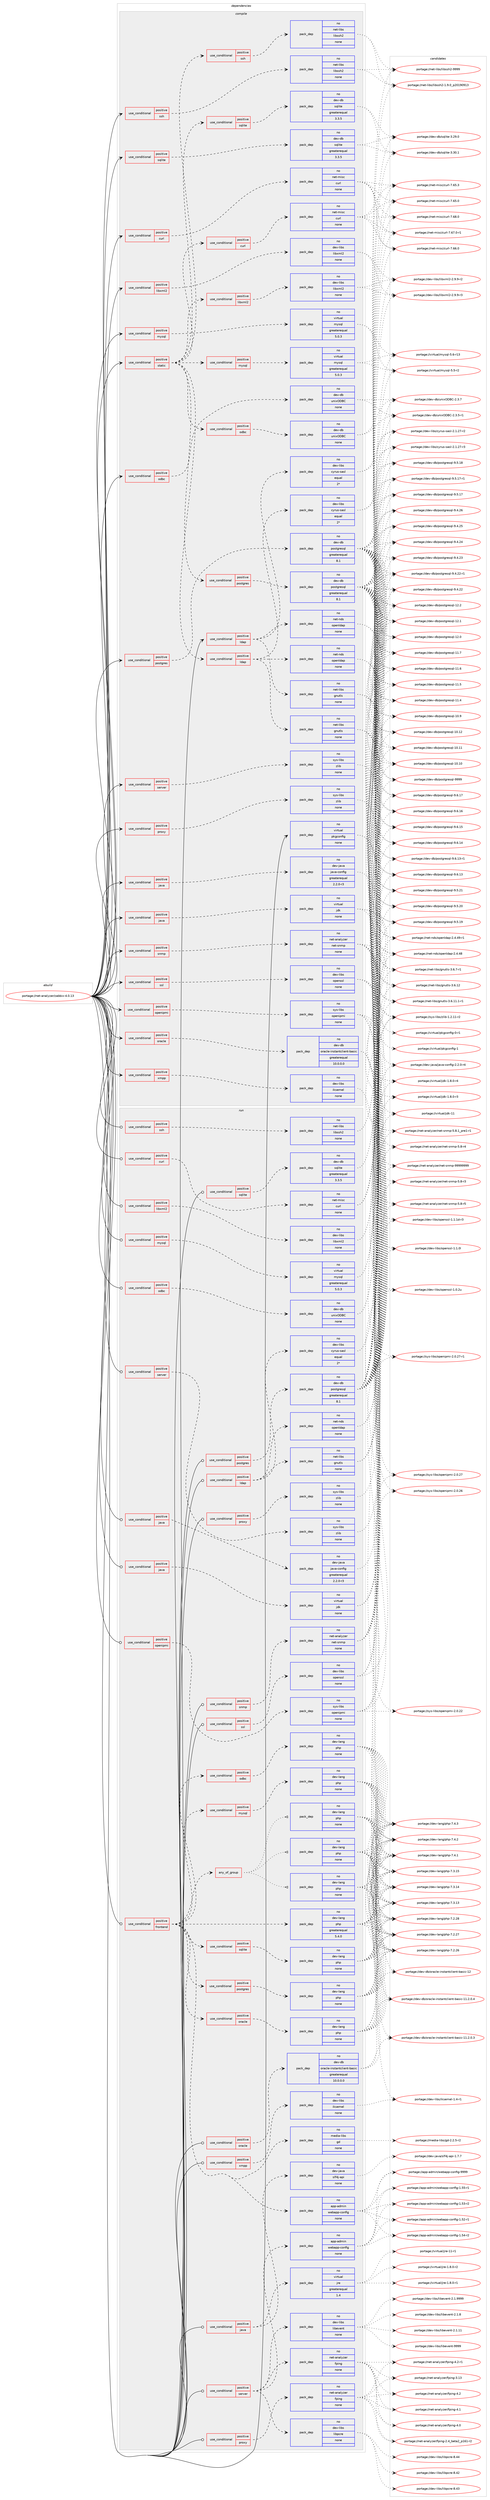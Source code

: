 digraph prolog {

# *************
# Graph options
# *************

newrank=true;
concentrate=true;
compound=true;
graph [rankdir=LR,fontname=Helvetica,fontsize=10,ranksep=1.5];#, ranksep=2.5, nodesep=0.2];
edge  [arrowhead=vee];
node  [fontname=Helvetica,fontsize=10];

# **********
# The ebuild
# **********

subgraph cluster_leftcol {
color=gray;
rank=same;
label=<<i>ebuild</i>>;
id [label="portage://net-analyzer/zabbix-4.0.13", color=red, width=4, href="../net-analyzer/zabbix-4.0.13.svg"];
}

# ****************
# The dependencies
# ****************

subgraph cluster_midcol {
color=gray;
label=<<i>dependencies</i>>;
subgraph cluster_compile {
fillcolor="#eeeeee";
style=filled;
label=<<i>compile</i>>;
subgraph cond30462 {
dependency137687 [label=<<TABLE BORDER="0" CELLBORDER="1" CELLSPACING="0" CELLPADDING="4"><TR><TD ROWSPAN="3" CELLPADDING="10">use_conditional</TD></TR><TR><TD>positive</TD></TR><TR><TD>curl</TD></TR></TABLE>>, shape=none, color=red];
subgraph pack104890 {
dependency137688 [label=<<TABLE BORDER="0" CELLBORDER="1" CELLSPACING="0" CELLPADDING="4" WIDTH="220"><TR><TD ROWSPAN="6" CELLPADDING="30">pack_dep</TD></TR><TR><TD WIDTH="110">no</TD></TR><TR><TD>net-misc</TD></TR><TR><TD>curl</TD></TR><TR><TD>none</TD></TR><TR><TD></TD></TR></TABLE>>, shape=none, color=blue];
}
dependency137687:e -> dependency137688:w [weight=20,style="dashed",arrowhead="vee"];
}
id:e -> dependency137687:w [weight=20,style="solid",arrowhead="vee"];
subgraph cond30463 {
dependency137689 [label=<<TABLE BORDER="0" CELLBORDER="1" CELLSPACING="0" CELLPADDING="4"><TR><TD ROWSPAN="3" CELLPADDING="10">use_conditional</TD></TR><TR><TD>positive</TD></TR><TR><TD>java</TD></TR></TABLE>>, shape=none, color=red];
subgraph pack104891 {
dependency137690 [label=<<TABLE BORDER="0" CELLBORDER="1" CELLSPACING="0" CELLPADDING="4" WIDTH="220"><TR><TD ROWSPAN="6" CELLPADDING="30">pack_dep</TD></TR><TR><TD WIDTH="110">no</TD></TR><TR><TD>dev-java</TD></TR><TR><TD>java-config</TD></TR><TR><TD>greaterequal</TD></TR><TR><TD>2.2.0-r3</TD></TR></TABLE>>, shape=none, color=blue];
}
dependency137689:e -> dependency137690:w [weight=20,style="dashed",arrowhead="vee"];
}
id:e -> dependency137689:w [weight=20,style="solid",arrowhead="vee"];
subgraph cond30464 {
dependency137691 [label=<<TABLE BORDER="0" CELLBORDER="1" CELLSPACING="0" CELLPADDING="4"><TR><TD ROWSPAN="3" CELLPADDING="10">use_conditional</TD></TR><TR><TD>positive</TD></TR><TR><TD>java</TD></TR></TABLE>>, shape=none, color=red];
subgraph pack104892 {
dependency137692 [label=<<TABLE BORDER="0" CELLBORDER="1" CELLSPACING="0" CELLPADDING="4" WIDTH="220"><TR><TD ROWSPAN="6" CELLPADDING="30">pack_dep</TD></TR><TR><TD WIDTH="110">no</TD></TR><TR><TD>virtual</TD></TR><TR><TD>jdk</TD></TR><TR><TD>none</TD></TR><TR><TD></TD></TR></TABLE>>, shape=none, color=blue];
}
dependency137691:e -> dependency137692:w [weight=20,style="dashed",arrowhead="vee"];
}
id:e -> dependency137691:w [weight=20,style="solid",arrowhead="vee"];
subgraph cond30465 {
dependency137693 [label=<<TABLE BORDER="0" CELLBORDER="1" CELLSPACING="0" CELLPADDING="4"><TR><TD ROWSPAN="3" CELLPADDING="10">use_conditional</TD></TR><TR><TD>positive</TD></TR><TR><TD>ldap</TD></TR></TABLE>>, shape=none, color=red];
subgraph pack104893 {
dependency137694 [label=<<TABLE BORDER="0" CELLBORDER="1" CELLSPACING="0" CELLPADDING="4" WIDTH="220"><TR><TD ROWSPAN="6" CELLPADDING="30">pack_dep</TD></TR><TR><TD WIDTH="110">no</TD></TR><TR><TD>net-nds</TD></TR><TR><TD>openldap</TD></TR><TR><TD>none</TD></TR><TR><TD></TD></TR></TABLE>>, shape=none, color=blue];
}
dependency137693:e -> dependency137694:w [weight=20,style="dashed",arrowhead="vee"];
subgraph pack104894 {
dependency137695 [label=<<TABLE BORDER="0" CELLBORDER="1" CELLSPACING="0" CELLPADDING="4" WIDTH="220"><TR><TD ROWSPAN="6" CELLPADDING="30">pack_dep</TD></TR><TR><TD WIDTH="110">no</TD></TR><TR><TD>dev-libs</TD></TR><TR><TD>cyrus-sasl</TD></TR><TR><TD>equal</TD></TR><TR><TD>2*</TD></TR></TABLE>>, shape=none, color=blue];
}
dependency137693:e -> dependency137695:w [weight=20,style="dashed",arrowhead="vee"];
subgraph pack104895 {
dependency137696 [label=<<TABLE BORDER="0" CELLBORDER="1" CELLSPACING="0" CELLPADDING="4" WIDTH="220"><TR><TD ROWSPAN="6" CELLPADDING="30">pack_dep</TD></TR><TR><TD WIDTH="110">no</TD></TR><TR><TD>net-libs</TD></TR><TR><TD>gnutls</TD></TR><TR><TD>none</TD></TR><TR><TD></TD></TR></TABLE>>, shape=none, color=blue];
}
dependency137693:e -> dependency137696:w [weight=20,style="dashed",arrowhead="vee"];
}
id:e -> dependency137693:w [weight=20,style="solid",arrowhead="vee"];
subgraph cond30466 {
dependency137697 [label=<<TABLE BORDER="0" CELLBORDER="1" CELLSPACING="0" CELLPADDING="4"><TR><TD ROWSPAN="3" CELLPADDING="10">use_conditional</TD></TR><TR><TD>positive</TD></TR><TR><TD>libxml2</TD></TR></TABLE>>, shape=none, color=red];
subgraph pack104896 {
dependency137698 [label=<<TABLE BORDER="0" CELLBORDER="1" CELLSPACING="0" CELLPADDING="4" WIDTH="220"><TR><TD ROWSPAN="6" CELLPADDING="30">pack_dep</TD></TR><TR><TD WIDTH="110">no</TD></TR><TR><TD>dev-libs</TD></TR><TR><TD>libxml2</TD></TR><TR><TD>none</TD></TR><TR><TD></TD></TR></TABLE>>, shape=none, color=blue];
}
dependency137697:e -> dependency137698:w [weight=20,style="dashed",arrowhead="vee"];
}
id:e -> dependency137697:w [weight=20,style="solid",arrowhead="vee"];
subgraph cond30467 {
dependency137699 [label=<<TABLE BORDER="0" CELLBORDER="1" CELLSPACING="0" CELLPADDING="4"><TR><TD ROWSPAN="3" CELLPADDING="10">use_conditional</TD></TR><TR><TD>positive</TD></TR><TR><TD>mysql</TD></TR></TABLE>>, shape=none, color=red];
subgraph pack104897 {
dependency137700 [label=<<TABLE BORDER="0" CELLBORDER="1" CELLSPACING="0" CELLPADDING="4" WIDTH="220"><TR><TD ROWSPAN="6" CELLPADDING="30">pack_dep</TD></TR><TR><TD WIDTH="110">no</TD></TR><TR><TD>virtual</TD></TR><TR><TD>mysql</TD></TR><TR><TD>greaterequal</TD></TR><TR><TD>5.0.3</TD></TR></TABLE>>, shape=none, color=blue];
}
dependency137699:e -> dependency137700:w [weight=20,style="dashed",arrowhead="vee"];
}
id:e -> dependency137699:w [weight=20,style="solid",arrowhead="vee"];
subgraph cond30468 {
dependency137701 [label=<<TABLE BORDER="0" CELLBORDER="1" CELLSPACING="0" CELLPADDING="4"><TR><TD ROWSPAN="3" CELLPADDING="10">use_conditional</TD></TR><TR><TD>positive</TD></TR><TR><TD>odbc</TD></TR></TABLE>>, shape=none, color=red];
subgraph pack104898 {
dependency137702 [label=<<TABLE BORDER="0" CELLBORDER="1" CELLSPACING="0" CELLPADDING="4" WIDTH="220"><TR><TD ROWSPAN="6" CELLPADDING="30">pack_dep</TD></TR><TR><TD WIDTH="110">no</TD></TR><TR><TD>dev-db</TD></TR><TR><TD>unixODBC</TD></TR><TR><TD>none</TD></TR><TR><TD></TD></TR></TABLE>>, shape=none, color=blue];
}
dependency137701:e -> dependency137702:w [weight=20,style="dashed",arrowhead="vee"];
}
id:e -> dependency137701:w [weight=20,style="solid",arrowhead="vee"];
subgraph cond30469 {
dependency137703 [label=<<TABLE BORDER="0" CELLBORDER="1" CELLSPACING="0" CELLPADDING="4"><TR><TD ROWSPAN="3" CELLPADDING="10">use_conditional</TD></TR><TR><TD>positive</TD></TR><TR><TD>openipmi</TD></TR></TABLE>>, shape=none, color=red];
subgraph pack104899 {
dependency137704 [label=<<TABLE BORDER="0" CELLBORDER="1" CELLSPACING="0" CELLPADDING="4" WIDTH="220"><TR><TD ROWSPAN="6" CELLPADDING="30">pack_dep</TD></TR><TR><TD WIDTH="110">no</TD></TR><TR><TD>sys-libs</TD></TR><TR><TD>openipmi</TD></TR><TR><TD>none</TD></TR><TR><TD></TD></TR></TABLE>>, shape=none, color=blue];
}
dependency137703:e -> dependency137704:w [weight=20,style="dashed",arrowhead="vee"];
}
id:e -> dependency137703:w [weight=20,style="solid",arrowhead="vee"];
subgraph cond30470 {
dependency137705 [label=<<TABLE BORDER="0" CELLBORDER="1" CELLSPACING="0" CELLPADDING="4"><TR><TD ROWSPAN="3" CELLPADDING="10">use_conditional</TD></TR><TR><TD>positive</TD></TR><TR><TD>oracle</TD></TR></TABLE>>, shape=none, color=red];
subgraph pack104900 {
dependency137706 [label=<<TABLE BORDER="0" CELLBORDER="1" CELLSPACING="0" CELLPADDING="4" WIDTH="220"><TR><TD ROWSPAN="6" CELLPADDING="30">pack_dep</TD></TR><TR><TD WIDTH="110">no</TD></TR><TR><TD>dev-db</TD></TR><TR><TD>oracle-instantclient-basic</TD></TR><TR><TD>greaterequal</TD></TR><TR><TD>10.0.0.0</TD></TR></TABLE>>, shape=none, color=blue];
}
dependency137705:e -> dependency137706:w [weight=20,style="dashed",arrowhead="vee"];
}
id:e -> dependency137705:w [weight=20,style="solid",arrowhead="vee"];
subgraph cond30471 {
dependency137707 [label=<<TABLE BORDER="0" CELLBORDER="1" CELLSPACING="0" CELLPADDING="4"><TR><TD ROWSPAN="3" CELLPADDING="10">use_conditional</TD></TR><TR><TD>positive</TD></TR><TR><TD>postgres</TD></TR></TABLE>>, shape=none, color=red];
subgraph pack104901 {
dependency137708 [label=<<TABLE BORDER="0" CELLBORDER="1" CELLSPACING="0" CELLPADDING="4" WIDTH="220"><TR><TD ROWSPAN="6" CELLPADDING="30">pack_dep</TD></TR><TR><TD WIDTH="110">no</TD></TR><TR><TD>dev-db</TD></TR><TR><TD>postgresql</TD></TR><TR><TD>greaterequal</TD></TR><TR><TD>8.1</TD></TR></TABLE>>, shape=none, color=blue];
}
dependency137707:e -> dependency137708:w [weight=20,style="dashed",arrowhead="vee"];
}
id:e -> dependency137707:w [weight=20,style="solid",arrowhead="vee"];
subgraph cond30472 {
dependency137709 [label=<<TABLE BORDER="0" CELLBORDER="1" CELLSPACING="0" CELLPADDING="4"><TR><TD ROWSPAN="3" CELLPADDING="10">use_conditional</TD></TR><TR><TD>positive</TD></TR><TR><TD>proxy</TD></TR></TABLE>>, shape=none, color=red];
subgraph pack104902 {
dependency137710 [label=<<TABLE BORDER="0" CELLBORDER="1" CELLSPACING="0" CELLPADDING="4" WIDTH="220"><TR><TD ROWSPAN="6" CELLPADDING="30">pack_dep</TD></TR><TR><TD WIDTH="110">no</TD></TR><TR><TD>sys-libs</TD></TR><TR><TD>zlib</TD></TR><TR><TD>none</TD></TR><TR><TD></TD></TR></TABLE>>, shape=none, color=blue];
}
dependency137709:e -> dependency137710:w [weight=20,style="dashed",arrowhead="vee"];
}
id:e -> dependency137709:w [weight=20,style="solid",arrowhead="vee"];
subgraph cond30473 {
dependency137711 [label=<<TABLE BORDER="0" CELLBORDER="1" CELLSPACING="0" CELLPADDING="4"><TR><TD ROWSPAN="3" CELLPADDING="10">use_conditional</TD></TR><TR><TD>positive</TD></TR><TR><TD>server</TD></TR></TABLE>>, shape=none, color=red];
subgraph pack104903 {
dependency137712 [label=<<TABLE BORDER="0" CELLBORDER="1" CELLSPACING="0" CELLPADDING="4" WIDTH="220"><TR><TD ROWSPAN="6" CELLPADDING="30">pack_dep</TD></TR><TR><TD WIDTH="110">no</TD></TR><TR><TD>sys-libs</TD></TR><TR><TD>zlib</TD></TR><TR><TD>none</TD></TR><TR><TD></TD></TR></TABLE>>, shape=none, color=blue];
}
dependency137711:e -> dependency137712:w [weight=20,style="dashed",arrowhead="vee"];
}
id:e -> dependency137711:w [weight=20,style="solid",arrowhead="vee"];
subgraph cond30474 {
dependency137713 [label=<<TABLE BORDER="0" CELLBORDER="1" CELLSPACING="0" CELLPADDING="4"><TR><TD ROWSPAN="3" CELLPADDING="10">use_conditional</TD></TR><TR><TD>positive</TD></TR><TR><TD>snmp</TD></TR></TABLE>>, shape=none, color=red];
subgraph pack104904 {
dependency137714 [label=<<TABLE BORDER="0" CELLBORDER="1" CELLSPACING="0" CELLPADDING="4" WIDTH="220"><TR><TD ROWSPAN="6" CELLPADDING="30">pack_dep</TD></TR><TR><TD WIDTH="110">no</TD></TR><TR><TD>net-analyzer</TD></TR><TR><TD>net-snmp</TD></TR><TR><TD>none</TD></TR><TR><TD></TD></TR></TABLE>>, shape=none, color=blue];
}
dependency137713:e -> dependency137714:w [weight=20,style="dashed",arrowhead="vee"];
}
id:e -> dependency137713:w [weight=20,style="solid",arrowhead="vee"];
subgraph cond30475 {
dependency137715 [label=<<TABLE BORDER="0" CELLBORDER="1" CELLSPACING="0" CELLPADDING="4"><TR><TD ROWSPAN="3" CELLPADDING="10">use_conditional</TD></TR><TR><TD>positive</TD></TR><TR><TD>sqlite</TD></TR></TABLE>>, shape=none, color=red];
subgraph pack104905 {
dependency137716 [label=<<TABLE BORDER="0" CELLBORDER="1" CELLSPACING="0" CELLPADDING="4" WIDTH="220"><TR><TD ROWSPAN="6" CELLPADDING="30">pack_dep</TD></TR><TR><TD WIDTH="110">no</TD></TR><TR><TD>dev-db</TD></TR><TR><TD>sqlite</TD></TR><TR><TD>greaterequal</TD></TR><TR><TD>3.3.5</TD></TR></TABLE>>, shape=none, color=blue];
}
dependency137715:e -> dependency137716:w [weight=20,style="dashed",arrowhead="vee"];
}
id:e -> dependency137715:w [weight=20,style="solid",arrowhead="vee"];
subgraph cond30476 {
dependency137717 [label=<<TABLE BORDER="0" CELLBORDER="1" CELLSPACING="0" CELLPADDING="4"><TR><TD ROWSPAN="3" CELLPADDING="10">use_conditional</TD></TR><TR><TD>positive</TD></TR><TR><TD>ssh</TD></TR></TABLE>>, shape=none, color=red];
subgraph pack104906 {
dependency137718 [label=<<TABLE BORDER="0" CELLBORDER="1" CELLSPACING="0" CELLPADDING="4" WIDTH="220"><TR><TD ROWSPAN="6" CELLPADDING="30">pack_dep</TD></TR><TR><TD WIDTH="110">no</TD></TR><TR><TD>net-libs</TD></TR><TR><TD>libssh2</TD></TR><TR><TD>none</TD></TR><TR><TD></TD></TR></TABLE>>, shape=none, color=blue];
}
dependency137717:e -> dependency137718:w [weight=20,style="dashed",arrowhead="vee"];
}
id:e -> dependency137717:w [weight=20,style="solid",arrowhead="vee"];
subgraph cond30477 {
dependency137719 [label=<<TABLE BORDER="0" CELLBORDER="1" CELLSPACING="0" CELLPADDING="4"><TR><TD ROWSPAN="3" CELLPADDING="10">use_conditional</TD></TR><TR><TD>positive</TD></TR><TR><TD>ssl</TD></TR></TABLE>>, shape=none, color=red];
subgraph pack104907 {
dependency137720 [label=<<TABLE BORDER="0" CELLBORDER="1" CELLSPACING="0" CELLPADDING="4" WIDTH="220"><TR><TD ROWSPAN="6" CELLPADDING="30">pack_dep</TD></TR><TR><TD WIDTH="110">no</TD></TR><TR><TD>dev-libs</TD></TR><TR><TD>openssl</TD></TR><TR><TD>none</TD></TR><TR><TD></TD></TR></TABLE>>, shape=none, color=blue];
}
dependency137719:e -> dependency137720:w [weight=20,style="dashed",arrowhead="vee"];
}
id:e -> dependency137719:w [weight=20,style="solid",arrowhead="vee"];
subgraph cond30478 {
dependency137721 [label=<<TABLE BORDER="0" CELLBORDER="1" CELLSPACING="0" CELLPADDING="4"><TR><TD ROWSPAN="3" CELLPADDING="10">use_conditional</TD></TR><TR><TD>positive</TD></TR><TR><TD>static</TD></TR></TABLE>>, shape=none, color=red];
subgraph cond30479 {
dependency137722 [label=<<TABLE BORDER="0" CELLBORDER="1" CELLSPACING="0" CELLPADDING="4"><TR><TD ROWSPAN="3" CELLPADDING="10">use_conditional</TD></TR><TR><TD>positive</TD></TR><TR><TD>ldap</TD></TR></TABLE>>, shape=none, color=red];
subgraph pack104908 {
dependency137723 [label=<<TABLE BORDER="0" CELLBORDER="1" CELLSPACING="0" CELLPADDING="4" WIDTH="220"><TR><TD ROWSPAN="6" CELLPADDING="30">pack_dep</TD></TR><TR><TD WIDTH="110">no</TD></TR><TR><TD>net-nds</TD></TR><TR><TD>openldap</TD></TR><TR><TD>none</TD></TR><TR><TD></TD></TR></TABLE>>, shape=none, color=blue];
}
dependency137722:e -> dependency137723:w [weight=20,style="dashed",arrowhead="vee"];
subgraph pack104909 {
dependency137724 [label=<<TABLE BORDER="0" CELLBORDER="1" CELLSPACING="0" CELLPADDING="4" WIDTH="220"><TR><TD ROWSPAN="6" CELLPADDING="30">pack_dep</TD></TR><TR><TD WIDTH="110">no</TD></TR><TR><TD>dev-libs</TD></TR><TR><TD>cyrus-sasl</TD></TR><TR><TD>equal</TD></TR><TR><TD>2*</TD></TR></TABLE>>, shape=none, color=blue];
}
dependency137722:e -> dependency137724:w [weight=20,style="dashed",arrowhead="vee"];
subgraph pack104910 {
dependency137725 [label=<<TABLE BORDER="0" CELLBORDER="1" CELLSPACING="0" CELLPADDING="4" WIDTH="220"><TR><TD ROWSPAN="6" CELLPADDING="30">pack_dep</TD></TR><TR><TD WIDTH="110">no</TD></TR><TR><TD>net-libs</TD></TR><TR><TD>gnutls</TD></TR><TR><TD>none</TD></TR><TR><TD></TD></TR></TABLE>>, shape=none, color=blue];
}
dependency137722:e -> dependency137725:w [weight=20,style="dashed",arrowhead="vee"];
}
dependency137721:e -> dependency137722:w [weight=20,style="dashed",arrowhead="vee"];
subgraph cond30480 {
dependency137726 [label=<<TABLE BORDER="0" CELLBORDER="1" CELLSPACING="0" CELLPADDING="4"><TR><TD ROWSPAN="3" CELLPADDING="10">use_conditional</TD></TR><TR><TD>positive</TD></TR><TR><TD>mysql</TD></TR></TABLE>>, shape=none, color=red];
subgraph pack104911 {
dependency137727 [label=<<TABLE BORDER="0" CELLBORDER="1" CELLSPACING="0" CELLPADDING="4" WIDTH="220"><TR><TD ROWSPAN="6" CELLPADDING="30">pack_dep</TD></TR><TR><TD WIDTH="110">no</TD></TR><TR><TD>virtual</TD></TR><TR><TD>mysql</TD></TR><TR><TD>greaterequal</TD></TR><TR><TD>5.0.3</TD></TR></TABLE>>, shape=none, color=blue];
}
dependency137726:e -> dependency137727:w [weight=20,style="dashed",arrowhead="vee"];
}
dependency137721:e -> dependency137726:w [weight=20,style="dashed",arrowhead="vee"];
subgraph cond30481 {
dependency137728 [label=<<TABLE BORDER="0" CELLBORDER="1" CELLSPACING="0" CELLPADDING="4"><TR><TD ROWSPAN="3" CELLPADDING="10">use_conditional</TD></TR><TR><TD>positive</TD></TR><TR><TD>sqlite</TD></TR></TABLE>>, shape=none, color=red];
subgraph pack104912 {
dependency137729 [label=<<TABLE BORDER="0" CELLBORDER="1" CELLSPACING="0" CELLPADDING="4" WIDTH="220"><TR><TD ROWSPAN="6" CELLPADDING="30">pack_dep</TD></TR><TR><TD WIDTH="110">no</TD></TR><TR><TD>dev-db</TD></TR><TR><TD>sqlite</TD></TR><TR><TD>greaterequal</TD></TR><TR><TD>3.3.5</TD></TR></TABLE>>, shape=none, color=blue];
}
dependency137728:e -> dependency137729:w [weight=20,style="dashed",arrowhead="vee"];
}
dependency137721:e -> dependency137728:w [weight=20,style="dashed",arrowhead="vee"];
subgraph cond30482 {
dependency137730 [label=<<TABLE BORDER="0" CELLBORDER="1" CELLSPACING="0" CELLPADDING="4"><TR><TD ROWSPAN="3" CELLPADDING="10">use_conditional</TD></TR><TR><TD>positive</TD></TR><TR><TD>postgres</TD></TR></TABLE>>, shape=none, color=red];
subgraph pack104913 {
dependency137731 [label=<<TABLE BORDER="0" CELLBORDER="1" CELLSPACING="0" CELLPADDING="4" WIDTH="220"><TR><TD ROWSPAN="6" CELLPADDING="30">pack_dep</TD></TR><TR><TD WIDTH="110">no</TD></TR><TR><TD>dev-db</TD></TR><TR><TD>postgresql</TD></TR><TR><TD>greaterequal</TD></TR><TR><TD>8.1</TD></TR></TABLE>>, shape=none, color=blue];
}
dependency137730:e -> dependency137731:w [weight=20,style="dashed",arrowhead="vee"];
}
dependency137721:e -> dependency137730:w [weight=20,style="dashed",arrowhead="vee"];
subgraph cond30483 {
dependency137732 [label=<<TABLE BORDER="0" CELLBORDER="1" CELLSPACING="0" CELLPADDING="4"><TR><TD ROWSPAN="3" CELLPADDING="10">use_conditional</TD></TR><TR><TD>positive</TD></TR><TR><TD>libxml2</TD></TR></TABLE>>, shape=none, color=red];
subgraph pack104914 {
dependency137733 [label=<<TABLE BORDER="0" CELLBORDER="1" CELLSPACING="0" CELLPADDING="4" WIDTH="220"><TR><TD ROWSPAN="6" CELLPADDING="30">pack_dep</TD></TR><TR><TD WIDTH="110">no</TD></TR><TR><TD>dev-libs</TD></TR><TR><TD>libxml2</TD></TR><TR><TD>none</TD></TR><TR><TD></TD></TR></TABLE>>, shape=none, color=blue];
}
dependency137732:e -> dependency137733:w [weight=20,style="dashed",arrowhead="vee"];
}
dependency137721:e -> dependency137732:w [weight=20,style="dashed",arrowhead="vee"];
subgraph cond30484 {
dependency137734 [label=<<TABLE BORDER="0" CELLBORDER="1" CELLSPACING="0" CELLPADDING="4"><TR><TD ROWSPAN="3" CELLPADDING="10">use_conditional</TD></TR><TR><TD>positive</TD></TR><TR><TD>curl</TD></TR></TABLE>>, shape=none, color=red];
subgraph pack104915 {
dependency137735 [label=<<TABLE BORDER="0" CELLBORDER="1" CELLSPACING="0" CELLPADDING="4" WIDTH="220"><TR><TD ROWSPAN="6" CELLPADDING="30">pack_dep</TD></TR><TR><TD WIDTH="110">no</TD></TR><TR><TD>net-misc</TD></TR><TR><TD>curl</TD></TR><TR><TD>none</TD></TR><TR><TD></TD></TR></TABLE>>, shape=none, color=blue];
}
dependency137734:e -> dependency137735:w [weight=20,style="dashed",arrowhead="vee"];
}
dependency137721:e -> dependency137734:w [weight=20,style="dashed",arrowhead="vee"];
subgraph cond30485 {
dependency137736 [label=<<TABLE BORDER="0" CELLBORDER="1" CELLSPACING="0" CELLPADDING="4"><TR><TD ROWSPAN="3" CELLPADDING="10">use_conditional</TD></TR><TR><TD>positive</TD></TR><TR><TD>ssh</TD></TR></TABLE>>, shape=none, color=red];
subgraph pack104916 {
dependency137737 [label=<<TABLE BORDER="0" CELLBORDER="1" CELLSPACING="0" CELLPADDING="4" WIDTH="220"><TR><TD ROWSPAN="6" CELLPADDING="30">pack_dep</TD></TR><TR><TD WIDTH="110">no</TD></TR><TR><TD>net-libs</TD></TR><TR><TD>libssh2</TD></TR><TR><TD>none</TD></TR><TR><TD></TD></TR></TABLE>>, shape=none, color=blue];
}
dependency137736:e -> dependency137737:w [weight=20,style="dashed",arrowhead="vee"];
}
dependency137721:e -> dependency137736:w [weight=20,style="dashed",arrowhead="vee"];
subgraph cond30486 {
dependency137738 [label=<<TABLE BORDER="0" CELLBORDER="1" CELLSPACING="0" CELLPADDING="4"><TR><TD ROWSPAN="3" CELLPADDING="10">use_conditional</TD></TR><TR><TD>positive</TD></TR><TR><TD>odbc</TD></TR></TABLE>>, shape=none, color=red];
subgraph pack104917 {
dependency137739 [label=<<TABLE BORDER="0" CELLBORDER="1" CELLSPACING="0" CELLPADDING="4" WIDTH="220"><TR><TD ROWSPAN="6" CELLPADDING="30">pack_dep</TD></TR><TR><TD WIDTH="110">no</TD></TR><TR><TD>dev-db</TD></TR><TR><TD>unixODBC</TD></TR><TR><TD>none</TD></TR><TR><TD></TD></TR></TABLE>>, shape=none, color=blue];
}
dependency137738:e -> dependency137739:w [weight=20,style="dashed",arrowhead="vee"];
}
dependency137721:e -> dependency137738:w [weight=20,style="dashed",arrowhead="vee"];
}
id:e -> dependency137721:w [weight=20,style="solid",arrowhead="vee"];
subgraph cond30487 {
dependency137740 [label=<<TABLE BORDER="0" CELLBORDER="1" CELLSPACING="0" CELLPADDING="4"><TR><TD ROWSPAN="3" CELLPADDING="10">use_conditional</TD></TR><TR><TD>positive</TD></TR><TR><TD>xmpp</TD></TR></TABLE>>, shape=none, color=red];
subgraph pack104918 {
dependency137741 [label=<<TABLE BORDER="0" CELLBORDER="1" CELLSPACING="0" CELLPADDING="4" WIDTH="220"><TR><TD ROWSPAN="6" CELLPADDING="30">pack_dep</TD></TR><TR><TD WIDTH="110">no</TD></TR><TR><TD>dev-libs</TD></TR><TR><TD>iksemel</TD></TR><TR><TD>none</TD></TR><TR><TD></TD></TR></TABLE>>, shape=none, color=blue];
}
dependency137740:e -> dependency137741:w [weight=20,style="dashed",arrowhead="vee"];
}
id:e -> dependency137740:w [weight=20,style="solid",arrowhead="vee"];
subgraph pack104919 {
dependency137742 [label=<<TABLE BORDER="0" CELLBORDER="1" CELLSPACING="0" CELLPADDING="4" WIDTH="220"><TR><TD ROWSPAN="6" CELLPADDING="30">pack_dep</TD></TR><TR><TD WIDTH="110">no</TD></TR><TR><TD>virtual</TD></TR><TR><TD>pkgconfig</TD></TR><TR><TD>none</TD></TR><TR><TD></TD></TR></TABLE>>, shape=none, color=blue];
}
id:e -> dependency137742:w [weight=20,style="solid",arrowhead="vee"];
}
subgraph cluster_compileandrun {
fillcolor="#eeeeee";
style=filled;
label=<<i>compile and run</i>>;
}
subgraph cluster_run {
fillcolor="#eeeeee";
style=filled;
label=<<i>run</i>>;
subgraph cond30488 {
dependency137743 [label=<<TABLE BORDER="0" CELLBORDER="1" CELLSPACING="0" CELLPADDING="4"><TR><TD ROWSPAN="3" CELLPADDING="10">use_conditional</TD></TR><TR><TD>positive</TD></TR><TR><TD>curl</TD></TR></TABLE>>, shape=none, color=red];
subgraph pack104920 {
dependency137744 [label=<<TABLE BORDER="0" CELLBORDER="1" CELLSPACING="0" CELLPADDING="4" WIDTH="220"><TR><TD ROWSPAN="6" CELLPADDING="30">pack_dep</TD></TR><TR><TD WIDTH="110">no</TD></TR><TR><TD>net-misc</TD></TR><TR><TD>curl</TD></TR><TR><TD>none</TD></TR><TR><TD></TD></TR></TABLE>>, shape=none, color=blue];
}
dependency137743:e -> dependency137744:w [weight=20,style="dashed",arrowhead="vee"];
}
id:e -> dependency137743:w [weight=20,style="solid",arrowhead="odot"];
subgraph cond30489 {
dependency137745 [label=<<TABLE BORDER="0" CELLBORDER="1" CELLSPACING="0" CELLPADDING="4"><TR><TD ROWSPAN="3" CELLPADDING="10">use_conditional</TD></TR><TR><TD>positive</TD></TR><TR><TD>frontend</TD></TR></TABLE>>, shape=none, color=red];
subgraph pack104921 {
dependency137746 [label=<<TABLE BORDER="0" CELLBORDER="1" CELLSPACING="0" CELLPADDING="4" WIDTH="220"><TR><TD ROWSPAN="6" CELLPADDING="30">pack_dep</TD></TR><TR><TD WIDTH="110">no</TD></TR><TR><TD>dev-lang</TD></TR><TR><TD>php</TD></TR><TR><TD>greaterequal</TD></TR><TR><TD>5.4.0</TD></TR></TABLE>>, shape=none, color=blue];
}
dependency137745:e -> dependency137746:w [weight=20,style="dashed",arrowhead="vee"];
subgraph any2208 {
dependency137747 [label=<<TABLE BORDER="0" CELLBORDER="1" CELLSPACING="0" CELLPADDING="4"><TR><TD CELLPADDING="10">any_of_group</TD></TR></TABLE>>, shape=none, color=red];subgraph pack104922 {
dependency137748 [label=<<TABLE BORDER="0" CELLBORDER="1" CELLSPACING="0" CELLPADDING="4" WIDTH="220"><TR><TD ROWSPAN="6" CELLPADDING="30">pack_dep</TD></TR><TR><TD WIDTH="110">no</TD></TR><TR><TD>dev-lang</TD></TR><TR><TD>php</TD></TR><TR><TD>none</TD></TR><TR><TD></TD></TR></TABLE>>, shape=none, color=blue];
}
dependency137747:e -> dependency137748:w [weight=20,style="dotted",arrowhead="oinv"];
subgraph pack104923 {
dependency137749 [label=<<TABLE BORDER="0" CELLBORDER="1" CELLSPACING="0" CELLPADDING="4" WIDTH="220"><TR><TD ROWSPAN="6" CELLPADDING="30">pack_dep</TD></TR><TR><TD WIDTH="110">no</TD></TR><TR><TD>dev-lang</TD></TR><TR><TD>php</TD></TR><TR><TD>none</TD></TR><TR><TD></TD></TR></TABLE>>, shape=none, color=blue];
}
dependency137747:e -> dependency137749:w [weight=20,style="dotted",arrowhead="oinv"];
subgraph pack104924 {
dependency137750 [label=<<TABLE BORDER="0" CELLBORDER="1" CELLSPACING="0" CELLPADDING="4" WIDTH="220"><TR><TD ROWSPAN="6" CELLPADDING="30">pack_dep</TD></TR><TR><TD WIDTH="110">no</TD></TR><TR><TD>dev-lang</TD></TR><TR><TD>php</TD></TR><TR><TD>none</TD></TR><TR><TD></TD></TR></TABLE>>, shape=none, color=blue];
}
dependency137747:e -> dependency137750:w [weight=20,style="dotted",arrowhead="oinv"];
}
dependency137745:e -> dependency137747:w [weight=20,style="dashed",arrowhead="vee"];
subgraph cond30490 {
dependency137751 [label=<<TABLE BORDER="0" CELLBORDER="1" CELLSPACING="0" CELLPADDING="4"><TR><TD ROWSPAN="3" CELLPADDING="10">use_conditional</TD></TR><TR><TD>positive</TD></TR><TR><TD>mysql</TD></TR></TABLE>>, shape=none, color=red];
subgraph pack104925 {
dependency137752 [label=<<TABLE BORDER="0" CELLBORDER="1" CELLSPACING="0" CELLPADDING="4" WIDTH="220"><TR><TD ROWSPAN="6" CELLPADDING="30">pack_dep</TD></TR><TR><TD WIDTH="110">no</TD></TR><TR><TD>dev-lang</TD></TR><TR><TD>php</TD></TR><TR><TD>none</TD></TR><TR><TD></TD></TR></TABLE>>, shape=none, color=blue];
}
dependency137751:e -> dependency137752:w [weight=20,style="dashed",arrowhead="vee"];
}
dependency137745:e -> dependency137751:w [weight=20,style="dashed",arrowhead="vee"];
subgraph cond30491 {
dependency137753 [label=<<TABLE BORDER="0" CELLBORDER="1" CELLSPACING="0" CELLPADDING="4"><TR><TD ROWSPAN="3" CELLPADDING="10">use_conditional</TD></TR><TR><TD>positive</TD></TR><TR><TD>odbc</TD></TR></TABLE>>, shape=none, color=red];
subgraph pack104926 {
dependency137754 [label=<<TABLE BORDER="0" CELLBORDER="1" CELLSPACING="0" CELLPADDING="4" WIDTH="220"><TR><TD ROWSPAN="6" CELLPADDING="30">pack_dep</TD></TR><TR><TD WIDTH="110">no</TD></TR><TR><TD>dev-lang</TD></TR><TR><TD>php</TD></TR><TR><TD>none</TD></TR><TR><TD></TD></TR></TABLE>>, shape=none, color=blue];
}
dependency137753:e -> dependency137754:w [weight=20,style="dashed",arrowhead="vee"];
}
dependency137745:e -> dependency137753:w [weight=20,style="dashed",arrowhead="vee"];
subgraph cond30492 {
dependency137755 [label=<<TABLE BORDER="0" CELLBORDER="1" CELLSPACING="0" CELLPADDING="4"><TR><TD ROWSPAN="3" CELLPADDING="10">use_conditional</TD></TR><TR><TD>positive</TD></TR><TR><TD>oracle</TD></TR></TABLE>>, shape=none, color=red];
subgraph pack104927 {
dependency137756 [label=<<TABLE BORDER="0" CELLBORDER="1" CELLSPACING="0" CELLPADDING="4" WIDTH="220"><TR><TD ROWSPAN="6" CELLPADDING="30">pack_dep</TD></TR><TR><TD WIDTH="110">no</TD></TR><TR><TD>dev-lang</TD></TR><TR><TD>php</TD></TR><TR><TD>none</TD></TR><TR><TD></TD></TR></TABLE>>, shape=none, color=blue];
}
dependency137755:e -> dependency137756:w [weight=20,style="dashed",arrowhead="vee"];
}
dependency137745:e -> dependency137755:w [weight=20,style="dashed",arrowhead="vee"];
subgraph cond30493 {
dependency137757 [label=<<TABLE BORDER="0" CELLBORDER="1" CELLSPACING="0" CELLPADDING="4"><TR><TD ROWSPAN="3" CELLPADDING="10">use_conditional</TD></TR><TR><TD>positive</TD></TR><TR><TD>postgres</TD></TR></TABLE>>, shape=none, color=red];
subgraph pack104928 {
dependency137758 [label=<<TABLE BORDER="0" CELLBORDER="1" CELLSPACING="0" CELLPADDING="4" WIDTH="220"><TR><TD ROWSPAN="6" CELLPADDING="30">pack_dep</TD></TR><TR><TD WIDTH="110">no</TD></TR><TR><TD>dev-lang</TD></TR><TR><TD>php</TD></TR><TR><TD>none</TD></TR><TR><TD></TD></TR></TABLE>>, shape=none, color=blue];
}
dependency137757:e -> dependency137758:w [weight=20,style="dashed",arrowhead="vee"];
}
dependency137745:e -> dependency137757:w [weight=20,style="dashed",arrowhead="vee"];
subgraph cond30494 {
dependency137759 [label=<<TABLE BORDER="0" CELLBORDER="1" CELLSPACING="0" CELLPADDING="4"><TR><TD ROWSPAN="3" CELLPADDING="10">use_conditional</TD></TR><TR><TD>positive</TD></TR><TR><TD>sqlite</TD></TR></TABLE>>, shape=none, color=red];
subgraph pack104929 {
dependency137760 [label=<<TABLE BORDER="0" CELLBORDER="1" CELLSPACING="0" CELLPADDING="4" WIDTH="220"><TR><TD ROWSPAN="6" CELLPADDING="30">pack_dep</TD></TR><TR><TD WIDTH="110">no</TD></TR><TR><TD>dev-lang</TD></TR><TR><TD>php</TD></TR><TR><TD>none</TD></TR><TR><TD></TD></TR></TABLE>>, shape=none, color=blue];
}
dependency137759:e -> dependency137760:w [weight=20,style="dashed",arrowhead="vee"];
}
dependency137745:e -> dependency137759:w [weight=20,style="dashed",arrowhead="vee"];
subgraph pack104930 {
dependency137761 [label=<<TABLE BORDER="0" CELLBORDER="1" CELLSPACING="0" CELLPADDING="4" WIDTH="220"><TR><TD ROWSPAN="6" CELLPADDING="30">pack_dep</TD></TR><TR><TD WIDTH="110">no</TD></TR><TR><TD>media-libs</TD></TR><TR><TD>gd</TD></TR><TR><TD>none</TD></TR><TR><TD></TD></TR></TABLE>>, shape=none, color=blue];
}
dependency137745:e -> dependency137761:w [weight=20,style="dashed",arrowhead="vee"];
subgraph pack104931 {
dependency137762 [label=<<TABLE BORDER="0" CELLBORDER="1" CELLSPACING="0" CELLPADDING="4" WIDTH="220"><TR><TD ROWSPAN="6" CELLPADDING="30">pack_dep</TD></TR><TR><TD WIDTH="110">no</TD></TR><TR><TD>app-admin</TD></TR><TR><TD>webapp-config</TD></TR><TR><TD>none</TD></TR><TR><TD></TD></TR></TABLE>>, shape=none, color=blue];
}
dependency137745:e -> dependency137762:w [weight=20,style="dashed",arrowhead="vee"];
}
id:e -> dependency137745:w [weight=20,style="solid",arrowhead="odot"];
subgraph cond30495 {
dependency137763 [label=<<TABLE BORDER="0" CELLBORDER="1" CELLSPACING="0" CELLPADDING="4"><TR><TD ROWSPAN="3" CELLPADDING="10">use_conditional</TD></TR><TR><TD>positive</TD></TR><TR><TD>java</TD></TR></TABLE>>, shape=none, color=red];
subgraph pack104932 {
dependency137764 [label=<<TABLE BORDER="0" CELLBORDER="1" CELLSPACING="0" CELLPADDING="4" WIDTH="220"><TR><TD ROWSPAN="6" CELLPADDING="30">pack_dep</TD></TR><TR><TD WIDTH="110">no</TD></TR><TR><TD>dev-java</TD></TR><TR><TD>java-config</TD></TR><TR><TD>greaterequal</TD></TR><TR><TD>2.2.0-r3</TD></TR></TABLE>>, shape=none, color=blue];
}
dependency137763:e -> dependency137764:w [weight=20,style="dashed",arrowhead="vee"];
}
id:e -> dependency137763:w [weight=20,style="solid",arrowhead="odot"];
subgraph cond30496 {
dependency137765 [label=<<TABLE BORDER="0" CELLBORDER="1" CELLSPACING="0" CELLPADDING="4"><TR><TD ROWSPAN="3" CELLPADDING="10">use_conditional</TD></TR><TR><TD>positive</TD></TR><TR><TD>java</TD></TR></TABLE>>, shape=none, color=red];
subgraph pack104933 {
dependency137766 [label=<<TABLE BORDER="0" CELLBORDER="1" CELLSPACING="0" CELLPADDING="4" WIDTH="220"><TR><TD ROWSPAN="6" CELLPADDING="30">pack_dep</TD></TR><TR><TD WIDTH="110">no</TD></TR><TR><TD>virtual</TD></TR><TR><TD>jdk</TD></TR><TR><TD>none</TD></TR><TR><TD></TD></TR></TABLE>>, shape=none, color=blue];
}
dependency137765:e -> dependency137766:w [weight=20,style="dashed",arrowhead="vee"];
}
id:e -> dependency137765:w [weight=20,style="solid",arrowhead="odot"];
subgraph cond30497 {
dependency137767 [label=<<TABLE BORDER="0" CELLBORDER="1" CELLSPACING="0" CELLPADDING="4"><TR><TD ROWSPAN="3" CELLPADDING="10">use_conditional</TD></TR><TR><TD>positive</TD></TR><TR><TD>java</TD></TR></TABLE>>, shape=none, color=red];
subgraph pack104934 {
dependency137768 [label=<<TABLE BORDER="0" CELLBORDER="1" CELLSPACING="0" CELLPADDING="4" WIDTH="220"><TR><TD ROWSPAN="6" CELLPADDING="30">pack_dep</TD></TR><TR><TD WIDTH="110">no</TD></TR><TR><TD>virtual</TD></TR><TR><TD>jre</TD></TR><TR><TD>greaterequal</TD></TR><TR><TD>1.4</TD></TR></TABLE>>, shape=none, color=blue];
}
dependency137767:e -> dependency137768:w [weight=20,style="dashed",arrowhead="vee"];
subgraph pack104935 {
dependency137769 [label=<<TABLE BORDER="0" CELLBORDER="1" CELLSPACING="0" CELLPADDING="4" WIDTH="220"><TR><TD ROWSPAN="6" CELLPADDING="30">pack_dep</TD></TR><TR><TD WIDTH="110">no</TD></TR><TR><TD>dev-java</TD></TR><TR><TD>slf4j-api</TD></TR><TR><TD>none</TD></TR><TR><TD></TD></TR></TABLE>>, shape=none, color=blue];
}
dependency137767:e -> dependency137769:w [weight=20,style="dashed",arrowhead="vee"];
}
id:e -> dependency137767:w [weight=20,style="solid",arrowhead="odot"];
subgraph cond30498 {
dependency137770 [label=<<TABLE BORDER="0" CELLBORDER="1" CELLSPACING="0" CELLPADDING="4"><TR><TD ROWSPAN="3" CELLPADDING="10">use_conditional</TD></TR><TR><TD>positive</TD></TR><TR><TD>ldap</TD></TR></TABLE>>, shape=none, color=red];
subgraph pack104936 {
dependency137771 [label=<<TABLE BORDER="0" CELLBORDER="1" CELLSPACING="0" CELLPADDING="4" WIDTH="220"><TR><TD ROWSPAN="6" CELLPADDING="30">pack_dep</TD></TR><TR><TD WIDTH="110">no</TD></TR><TR><TD>net-nds</TD></TR><TR><TD>openldap</TD></TR><TR><TD>none</TD></TR><TR><TD></TD></TR></TABLE>>, shape=none, color=blue];
}
dependency137770:e -> dependency137771:w [weight=20,style="dashed",arrowhead="vee"];
subgraph pack104937 {
dependency137772 [label=<<TABLE BORDER="0" CELLBORDER="1" CELLSPACING="0" CELLPADDING="4" WIDTH="220"><TR><TD ROWSPAN="6" CELLPADDING="30">pack_dep</TD></TR><TR><TD WIDTH="110">no</TD></TR><TR><TD>dev-libs</TD></TR><TR><TD>cyrus-sasl</TD></TR><TR><TD>equal</TD></TR><TR><TD>2*</TD></TR></TABLE>>, shape=none, color=blue];
}
dependency137770:e -> dependency137772:w [weight=20,style="dashed",arrowhead="vee"];
subgraph pack104938 {
dependency137773 [label=<<TABLE BORDER="0" CELLBORDER="1" CELLSPACING="0" CELLPADDING="4" WIDTH="220"><TR><TD ROWSPAN="6" CELLPADDING="30">pack_dep</TD></TR><TR><TD WIDTH="110">no</TD></TR><TR><TD>net-libs</TD></TR><TR><TD>gnutls</TD></TR><TR><TD>none</TD></TR><TR><TD></TD></TR></TABLE>>, shape=none, color=blue];
}
dependency137770:e -> dependency137773:w [weight=20,style="dashed",arrowhead="vee"];
}
id:e -> dependency137770:w [weight=20,style="solid",arrowhead="odot"];
subgraph cond30499 {
dependency137774 [label=<<TABLE BORDER="0" CELLBORDER="1" CELLSPACING="0" CELLPADDING="4"><TR><TD ROWSPAN="3" CELLPADDING="10">use_conditional</TD></TR><TR><TD>positive</TD></TR><TR><TD>libxml2</TD></TR></TABLE>>, shape=none, color=red];
subgraph pack104939 {
dependency137775 [label=<<TABLE BORDER="0" CELLBORDER="1" CELLSPACING="0" CELLPADDING="4" WIDTH="220"><TR><TD ROWSPAN="6" CELLPADDING="30">pack_dep</TD></TR><TR><TD WIDTH="110">no</TD></TR><TR><TD>dev-libs</TD></TR><TR><TD>libxml2</TD></TR><TR><TD>none</TD></TR><TR><TD></TD></TR></TABLE>>, shape=none, color=blue];
}
dependency137774:e -> dependency137775:w [weight=20,style="dashed",arrowhead="vee"];
}
id:e -> dependency137774:w [weight=20,style="solid",arrowhead="odot"];
subgraph cond30500 {
dependency137776 [label=<<TABLE BORDER="0" CELLBORDER="1" CELLSPACING="0" CELLPADDING="4"><TR><TD ROWSPAN="3" CELLPADDING="10">use_conditional</TD></TR><TR><TD>positive</TD></TR><TR><TD>mysql</TD></TR></TABLE>>, shape=none, color=red];
subgraph pack104940 {
dependency137777 [label=<<TABLE BORDER="0" CELLBORDER="1" CELLSPACING="0" CELLPADDING="4" WIDTH="220"><TR><TD ROWSPAN="6" CELLPADDING="30">pack_dep</TD></TR><TR><TD WIDTH="110">no</TD></TR><TR><TD>virtual</TD></TR><TR><TD>mysql</TD></TR><TR><TD>greaterequal</TD></TR><TR><TD>5.0.3</TD></TR></TABLE>>, shape=none, color=blue];
}
dependency137776:e -> dependency137777:w [weight=20,style="dashed",arrowhead="vee"];
}
id:e -> dependency137776:w [weight=20,style="solid",arrowhead="odot"];
subgraph cond30501 {
dependency137778 [label=<<TABLE BORDER="0" CELLBORDER="1" CELLSPACING="0" CELLPADDING="4"><TR><TD ROWSPAN="3" CELLPADDING="10">use_conditional</TD></TR><TR><TD>positive</TD></TR><TR><TD>odbc</TD></TR></TABLE>>, shape=none, color=red];
subgraph pack104941 {
dependency137779 [label=<<TABLE BORDER="0" CELLBORDER="1" CELLSPACING="0" CELLPADDING="4" WIDTH="220"><TR><TD ROWSPAN="6" CELLPADDING="30">pack_dep</TD></TR><TR><TD WIDTH="110">no</TD></TR><TR><TD>dev-db</TD></TR><TR><TD>unixODBC</TD></TR><TR><TD>none</TD></TR><TR><TD></TD></TR></TABLE>>, shape=none, color=blue];
}
dependency137778:e -> dependency137779:w [weight=20,style="dashed",arrowhead="vee"];
}
id:e -> dependency137778:w [weight=20,style="solid",arrowhead="odot"];
subgraph cond30502 {
dependency137780 [label=<<TABLE BORDER="0" CELLBORDER="1" CELLSPACING="0" CELLPADDING="4"><TR><TD ROWSPAN="3" CELLPADDING="10">use_conditional</TD></TR><TR><TD>positive</TD></TR><TR><TD>openipmi</TD></TR></TABLE>>, shape=none, color=red];
subgraph pack104942 {
dependency137781 [label=<<TABLE BORDER="0" CELLBORDER="1" CELLSPACING="0" CELLPADDING="4" WIDTH="220"><TR><TD ROWSPAN="6" CELLPADDING="30">pack_dep</TD></TR><TR><TD WIDTH="110">no</TD></TR><TR><TD>sys-libs</TD></TR><TR><TD>openipmi</TD></TR><TR><TD>none</TD></TR><TR><TD></TD></TR></TABLE>>, shape=none, color=blue];
}
dependency137780:e -> dependency137781:w [weight=20,style="dashed",arrowhead="vee"];
}
id:e -> dependency137780:w [weight=20,style="solid",arrowhead="odot"];
subgraph cond30503 {
dependency137782 [label=<<TABLE BORDER="0" CELLBORDER="1" CELLSPACING="0" CELLPADDING="4"><TR><TD ROWSPAN="3" CELLPADDING="10">use_conditional</TD></TR><TR><TD>positive</TD></TR><TR><TD>oracle</TD></TR></TABLE>>, shape=none, color=red];
subgraph pack104943 {
dependency137783 [label=<<TABLE BORDER="0" CELLBORDER="1" CELLSPACING="0" CELLPADDING="4" WIDTH="220"><TR><TD ROWSPAN="6" CELLPADDING="30">pack_dep</TD></TR><TR><TD WIDTH="110">no</TD></TR><TR><TD>dev-db</TD></TR><TR><TD>oracle-instantclient-basic</TD></TR><TR><TD>greaterequal</TD></TR><TR><TD>10.0.0.0</TD></TR></TABLE>>, shape=none, color=blue];
}
dependency137782:e -> dependency137783:w [weight=20,style="dashed",arrowhead="vee"];
}
id:e -> dependency137782:w [weight=20,style="solid",arrowhead="odot"];
subgraph cond30504 {
dependency137784 [label=<<TABLE BORDER="0" CELLBORDER="1" CELLSPACING="0" CELLPADDING="4"><TR><TD ROWSPAN="3" CELLPADDING="10">use_conditional</TD></TR><TR><TD>positive</TD></TR><TR><TD>postgres</TD></TR></TABLE>>, shape=none, color=red];
subgraph pack104944 {
dependency137785 [label=<<TABLE BORDER="0" CELLBORDER="1" CELLSPACING="0" CELLPADDING="4" WIDTH="220"><TR><TD ROWSPAN="6" CELLPADDING="30">pack_dep</TD></TR><TR><TD WIDTH="110">no</TD></TR><TR><TD>dev-db</TD></TR><TR><TD>postgresql</TD></TR><TR><TD>greaterequal</TD></TR><TR><TD>8.1</TD></TR></TABLE>>, shape=none, color=blue];
}
dependency137784:e -> dependency137785:w [weight=20,style="dashed",arrowhead="vee"];
}
id:e -> dependency137784:w [weight=20,style="solid",arrowhead="odot"];
subgraph cond30505 {
dependency137786 [label=<<TABLE BORDER="0" CELLBORDER="1" CELLSPACING="0" CELLPADDING="4"><TR><TD ROWSPAN="3" CELLPADDING="10">use_conditional</TD></TR><TR><TD>positive</TD></TR><TR><TD>proxy</TD></TR></TABLE>>, shape=none, color=red];
subgraph pack104945 {
dependency137787 [label=<<TABLE BORDER="0" CELLBORDER="1" CELLSPACING="0" CELLPADDING="4" WIDTH="220"><TR><TD ROWSPAN="6" CELLPADDING="30">pack_dep</TD></TR><TR><TD WIDTH="110">no</TD></TR><TR><TD>net-analyzer</TD></TR><TR><TD>fping</TD></TR><TR><TD>none</TD></TR><TR><TD></TD></TR></TABLE>>, shape=none, color=blue];
}
dependency137786:e -> dependency137787:w [weight=20,style="dashed",arrowhead="vee"];
}
id:e -> dependency137786:w [weight=20,style="solid",arrowhead="odot"];
subgraph cond30506 {
dependency137788 [label=<<TABLE BORDER="0" CELLBORDER="1" CELLSPACING="0" CELLPADDING="4"><TR><TD ROWSPAN="3" CELLPADDING="10">use_conditional</TD></TR><TR><TD>positive</TD></TR><TR><TD>proxy</TD></TR></TABLE>>, shape=none, color=red];
subgraph pack104946 {
dependency137789 [label=<<TABLE BORDER="0" CELLBORDER="1" CELLSPACING="0" CELLPADDING="4" WIDTH="220"><TR><TD ROWSPAN="6" CELLPADDING="30">pack_dep</TD></TR><TR><TD WIDTH="110">no</TD></TR><TR><TD>sys-libs</TD></TR><TR><TD>zlib</TD></TR><TR><TD>none</TD></TR><TR><TD></TD></TR></TABLE>>, shape=none, color=blue];
}
dependency137788:e -> dependency137789:w [weight=20,style="dashed",arrowhead="vee"];
}
id:e -> dependency137788:w [weight=20,style="solid",arrowhead="odot"];
subgraph cond30507 {
dependency137790 [label=<<TABLE BORDER="0" CELLBORDER="1" CELLSPACING="0" CELLPADDING="4"><TR><TD ROWSPAN="3" CELLPADDING="10">use_conditional</TD></TR><TR><TD>positive</TD></TR><TR><TD>server</TD></TR></TABLE>>, shape=none, color=red];
subgraph pack104947 {
dependency137791 [label=<<TABLE BORDER="0" CELLBORDER="1" CELLSPACING="0" CELLPADDING="4" WIDTH="220"><TR><TD ROWSPAN="6" CELLPADDING="30">pack_dep</TD></TR><TR><TD WIDTH="110">no</TD></TR><TR><TD>net-analyzer</TD></TR><TR><TD>fping</TD></TR><TR><TD>none</TD></TR><TR><TD></TD></TR></TABLE>>, shape=none, color=blue];
}
dependency137790:e -> dependency137791:w [weight=20,style="dashed",arrowhead="vee"];
subgraph pack104948 {
dependency137792 [label=<<TABLE BORDER="0" CELLBORDER="1" CELLSPACING="0" CELLPADDING="4" WIDTH="220"><TR><TD ROWSPAN="6" CELLPADDING="30">pack_dep</TD></TR><TR><TD WIDTH="110">no</TD></TR><TR><TD>app-admin</TD></TR><TR><TD>webapp-config</TD></TR><TR><TD>none</TD></TR><TR><TD></TD></TR></TABLE>>, shape=none, color=blue];
}
dependency137790:e -> dependency137792:w [weight=20,style="dashed",arrowhead="vee"];
subgraph pack104949 {
dependency137793 [label=<<TABLE BORDER="0" CELLBORDER="1" CELLSPACING="0" CELLPADDING="4" WIDTH="220"><TR><TD ROWSPAN="6" CELLPADDING="30">pack_dep</TD></TR><TR><TD WIDTH="110">no</TD></TR><TR><TD>dev-libs</TD></TR><TR><TD>libpcre</TD></TR><TR><TD>none</TD></TR><TR><TD></TD></TR></TABLE>>, shape=none, color=blue];
}
dependency137790:e -> dependency137793:w [weight=20,style="dashed",arrowhead="vee"];
subgraph pack104950 {
dependency137794 [label=<<TABLE BORDER="0" CELLBORDER="1" CELLSPACING="0" CELLPADDING="4" WIDTH="220"><TR><TD ROWSPAN="6" CELLPADDING="30">pack_dep</TD></TR><TR><TD WIDTH="110">no</TD></TR><TR><TD>dev-libs</TD></TR><TR><TD>libevent</TD></TR><TR><TD>none</TD></TR><TR><TD></TD></TR></TABLE>>, shape=none, color=blue];
}
dependency137790:e -> dependency137794:w [weight=20,style="dashed",arrowhead="vee"];
}
id:e -> dependency137790:w [weight=20,style="solid",arrowhead="odot"];
subgraph cond30508 {
dependency137795 [label=<<TABLE BORDER="0" CELLBORDER="1" CELLSPACING="0" CELLPADDING="4"><TR><TD ROWSPAN="3" CELLPADDING="10">use_conditional</TD></TR><TR><TD>positive</TD></TR><TR><TD>server</TD></TR></TABLE>>, shape=none, color=red];
subgraph pack104951 {
dependency137796 [label=<<TABLE BORDER="0" CELLBORDER="1" CELLSPACING="0" CELLPADDING="4" WIDTH="220"><TR><TD ROWSPAN="6" CELLPADDING="30">pack_dep</TD></TR><TR><TD WIDTH="110">no</TD></TR><TR><TD>sys-libs</TD></TR><TR><TD>zlib</TD></TR><TR><TD>none</TD></TR><TR><TD></TD></TR></TABLE>>, shape=none, color=blue];
}
dependency137795:e -> dependency137796:w [weight=20,style="dashed",arrowhead="vee"];
}
id:e -> dependency137795:w [weight=20,style="solid",arrowhead="odot"];
subgraph cond30509 {
dependency137797 [label=<<TABLE BORDER="0" CELLBORDER="1" CELLSPACING="0" CELLPADDING="4"><TR><TD ROWSPAN="3" CELLPADDING="10">use_conditional</TD></TR><TR><TD>positive</TD></TR><TR><TD>snmp</TD></TR></TABLE>>, shape=none, color=red];
subgraph pack104952 {
dependency137798 [label=<<TABLE BORDER="0" CELLBORDER="1" CELLSPACING="0" CELLPADDING="4" WIDTH="220"><TR><TD ROWSPAN="6" CELLPADDING="30">pack_dep</TD></TR><TR><TD WIDTH="110">no</TD></TR><TR><TD>net-analyzer</TD></TR><TR><TD>net-snmp</TD></TR><TR><TD>none</TD></TR><TR><TD></TD></TR></TABLE>>, shape=none, color=blue];
}
dependency137797:e -> dependency137798:w [weight=20,style="dashed",arrowhead="vee"];
}
id:e -> dependency137797:w [weight=20,style="solid",arrowhead="odot"];
subgraph cond30510 {
dependency137799 [label=<<TABLE BORDER="0" CELLBORDER="1" CELLSPACING="0" CELLPADDING="4"><TR><TD ROWSPAN="3" CELLPADDING="10">use_conditional</TD></TR><TR><TD>positive</TD></TR><TR><TD>sqlite</TD></TR></TABLE>>, shape=none, color=red];
subgraph pack104953 {
dependency137800 [label=<<TABLE BORDER="0" CELLBORDER="1" CELLSPACING="0" CELLPADDING="4" WIDTH="220"><TR><TD ROWSPAN="6" CELLPADDING="30">pack_dep</TD></TR><TR><TD WIDTH="110">no</TD></TR><TR><TD>dev-db</TD></TR><TR><TD>sqlite</TD></TR><TR><TD>greaterequal</TD></TR><TR><TD>3.3.5</TD></TR></TABLE>>, shape=none, color=blue];
}
dependency137799:e -> dependency137800:w [weight=20,style="dashed",arrowhead="vee"];
}
id:e -> dependency137799:w [weight=20,style="solid",arrowhead="odot"];
subgraph cond30511 {
dependency137801 [label=<<TABLE BORDER="0" CELLBORDER="1" CELLSPACING="0" CELLPADDING="4"><TR><TD ROWSPAN="3" CELLPADDING="10">use_conditional</TD></TR><TR><TD>positive</TD></TR><TR><TD>ssh</TD></TR></TABLE>>, shape=none, color=red];
subgraph pack104954 {
dependency137802 [label=<<TABLE BORDER="0" CELLBORDER="1" CELLSPACING="0" CELLPADDING="4" WIDTH="220"><TR><TD ROWSPAN="6" CELLPADDING="30">pack_dep</TD></TR><TR><TD WIDTH="110">no</TD></TR><TR><TD>net-libs</TD></TR><TR><TD>libssh2</TD></TR><TR><TD>none</TD></TR><TR><TD></TD></TR></TABLE>>, shape=none, color=blue];
}
dependency137801:e -> dependency137802:w [weight=20,style="dashed",arrowhead="vee"];
}
id:e -> dependency137801:w [weight=20,style="solid",arrowhead="odot"];
subgraph cond30512 {
dependency137803 [label=<<TABLE BORDER="0" CELLBORDER="1" CELLSPACING="0" CELLPADDING="4"><TR><TD ROWSPAN="3" CELLPADDING="10">use_conditional</TD></TR><TR><TD>positive</TD></TR><TR><TD>ssl</TD></TR></TABLE>>, shape=none, color=red];
subgraph pack104955 {
dependency137804 [label=<<TABLE BORDER="0" CELLBORDER="1" CELLSPACING="0" CELLPADDING="4" WIDTH="220"><TR><TD ROWSPAN="6" CELLPADDING="30">pack_dep</TD></TR><TR><TD WIDTH="110">no</TD></TR><TR><TD>dev-libs</TD></TR><TR><TD>openssl</TD></TR><TR><TD>none</TD></TR><TR><TD></TD></TR></TABLE>>, shape=none, color=blue];
}
dependency137803:e -> dependency137804:w [weight=20,style="dashed",arrowhead="vee"];
}
id:e -> dependency137803:w [weight=20,style="solid",arrowhead="odot"];
subgraph cond30513 {
dependency137805 [label=<<TABLE BORDER="0" CELLBORDER="1" CELLSPACING="0" CELLPADDING="4"><TR><TD ROWSPAN="3" CELLPADDING="10">use_conditional</TD></TR><TR><TD>positive</TD></TR><TR><TD>xmpp</TD></TR></TABLE>>, shape=none, color=red];
subgraph pack104956 {
dependency137806 [label=<<TABLE BORDER="0" CELLBORDER="1" CELLSPACING="0" CELLPADDING="4" WIDTH="220"><TR><TD ROWSPAN="6" CELLPADDING="30">pack_dep</TD></TR><TR><TD WIDTH="110">no</TD></TR><TR><TD>dev-libs</TD></TR><TR><TD>iksemel</TD></TR><TR><TD>none</TD></TR><TR><TD></TD></TR></TABLE>>, shape=none, color=blue];
}
dependency137805:e -> dependency137806:w [weight=20,style="dashed",arrowhead="vee"];
}
id:e -> dependency137805:w [weight=20,style="solid",arrowhead="odot"];
}
}

# **************
# The candidates
# **************

subgraph cluster_choices {
rank=same;
color=gray;
label=<<i>candidates</i>>;

subgraph choice104890 {
color=black;
nodesep=1;
choice1101011164510910511599479911711410845554654564648 [label="portage://net-misc/curl-7.68.0", color=red, width=4,href="../net-misc/curl-7.68.0.svg"];
choice11010111645109105115994799117114108455546545546484511449 [label="portage://net-misc/curl-7.67.0-r1", color=red, width=4,href="../net-misc/curl-7.67.0-r1.svg"];
choice1101011164510910511599479911711410845554654544648 [label="portage://net-misc/curl-7.66.0", color=red, width=4,href="../net-misc/curl-7.66.0.svg"];
choice1101011164510910511599479911711410845554654534651 [label="portage://net-misc/curl-7.65.3", color=red, width=4,href="../net-misc/curl-7.65.3.svg"];
choice1101011164510910511599479911711410845554654534648 [label="portage://net-misc/curl-7.65.0", color=red, width=4,href="../net-misc/curl-7.65.0.svg"];
dependency137688:e -> choice1101011164510910511599479911711410845554654564648:w [style=dotted,weight="100"];
dependency137688:e -> choice11010111645109105115994799117114108455546545546484511449:w [style=dotted,weight="100"];
dependency137688:e -> choice1101011164510910511599479911711410845554654544648:w [style=dotted,weight="100"];
dependency137688:e -> choice1101011164510910511599479911711410845554654534651:w [style=dotted,weight="100"];
dependency137688:e -> choice1101011164510910511599479911711410845554654534648:w [style=dotted,weight="100"];
}
subgraph choice104891 {
color=black;
nodesep=1;
choice10010111845106971189747106971189745991111101021051034550465046484511452 [label="portage://dev-java/java-config-2.2.0-r4", color=red, width=4,href="../dev-java/java-config-2.2.0-r4.svg"];
dependency137690:e -> choice10010111845106971189747106971189745991111101021051034550465046484511452:w [style=dotted,weight="100"];
}
subgraph choice104892 {
color=black;
nodesep=1;
choice1181051141161179710847106100107454949 [label="portage://virtual/jdk-11", color=red, width=4,href="../virtual/jdk-11.svg"];
choice11810511411611797108471061001074549465646484511452 [label="portage://virtual/jdk-1.8.0-r4", color=red, width=4,href="../virtual/jdk-1.8.0-r4.svg"];
choice11810511411611797108471061001074549465646484511451 [label="portage://virtual/jdk-1.8.0-r3", color=red, width=4,href="../virtual/jdk-1.8.0-r3.svg"];
dependency137692:e -> choice1181051141161179710847106100107454949:w [style=dotted,weight="100"];
dependency137692:e -> choice11810511411611797108471061001074549465646484511452:w [style=dotted,weight="100"];
dependency137692:e -> choice11810511411611797108471061001074549465646484511451:w [style=dotted,weight="100"];
}
subgraph choice104893 {
color=black;
nodesep=1;
choice110101116451101001154711111210111010810097112455046524652574511449 [label="portage://net-nds/openldap-2.4.49-r1", color=red, width=4,href="../net-nds/openldap-2.4.49-r1.svg"];
choice11010111645110100115471111121011101081009711245504652465256 [label="portage://net-nds/openldap-2.4.48", color=red, width=4,href="../net-nds/openldap-2.4.48.svg"];
dependency137694:e -> choice110101116451101001154711111210111010810097112455046524652574511449:w [style=dotted,weight="100"];
dependency137694:e -> choice11010111645110100115471111121011101081009711245504652465256:w [style=dotted,weight="100"];
}
subgraph choice104894 {
color=black;
nodesep=1;
choice100101118451081059811547991211141171154511597115108455046494650554511451 [label="portage://dev-libs/cyrus-sasl-2.1.27-r3", color=red, width=4,href="../dev-libs/cyrus-sasl-2.1.27-r3.svg"];
choice100101118451081059811547991211141171154511597115108455046494650554511450 [label="portage://dev-libs/cyrus-sasl-2.1.27-r2", color=red, width=4,href="../dev-libs/cyrus-sasl-2.1.27-r2.svg"];
dependency137695:e -> choice100101118451081059811547991211141171154511597115108455046494650554511451:w [style=dotted,weight="100"];
dependency137695:e -> choice100101118451081059811547991211141171154511597115108455046494650554511450:w [style=dotted,weight="100"];
}
subgraph choice104895 {
color=black;
nodesep=1;
choice1101011164510810598115471031101171161081154551465446554511449 [label="portage://net-libs/gnutls-3.6.7-r1", color=red, width=4,href="../net-libs/gnutls-3.6.7-r1.svg"];
choice11010111645108105981154710311011711610811545514654464950 [label="portage://net-libs/gnutls-3.6.12", color=red, width=4,href="../net-libs/gnutls-3.6.12.svg"];
choice1101011164510810598115471031101171161081154551465446494946494511449 [label="portage://net-libs/gnutls-3.6.11.1-r1", color=red, width=4,href="../net-libs/gnutls-3.6.11.1-r1.svg"];
dependency137696:e -> choice1101011164510810598115471031101171161081154551465446554511449:w [style=dotted,weight="100"];
dependency137696:e -> choice11010111645108105981154710311011711610811545514654464950:w [style=dotted,weight="100"];
dependency137696:e -> choice1101011164510810598115471031101171161081154551465446494946494511449:w [style=dotted,weight="100"];
}
subgraph choice104896 {
color=black;
nodesep=1;
choice10010111845108105981154710810598120109108504550465746574511451 [label="portage://dev-libs/libxml2-2.9.9-r3", color=red, width=4,href="../dev-libs/libxml2-2.9.9-r3.svg"];
choice10010111845108105981154710810598120109108504550465746574511450 [label="portage://dev-libs/libxml2-2.9.9-r2", color=red, width=4,href="../dev-libs/libxml2-2.9.9-r2.svg"];
dependency137698:e -> choice10010111845108105981154710810598120109108504550465746574511451:w [style=dotted,weight="100"];
dependency137698:e -> choice10010111845108105981154710810598120109108504550465746574511450:w [style=dotted,weight="100"];
}
subgraph choice104897 {
color=black;
nodesep=1;
choice118105114116117971084710912111511310845534654451144951 [label="portage://virtual/mysql-5.6-r13", color=red, width=4,href="../virtual/mysql-5.6-r13.svg"];
choice1181051141161179710847109121115113108455346534511450 [label="portage://virtual/mysql-5.5-r2", color=red, width=4,href="../virtual/mysql-5.5-r2.svg"];
dependency137700:e -> choice118105114116117971084710912111511310845534654451144951:w [style=dotted,weight="100"];
dependency137700:e -> choice1181051141161179710847109121115113108455346534511450:w [style=dotted,weight="100"];
}
subgraph choice104898 {
color=black;
nodesep=1;
choice10010111845100984711711010512079686667455046514655 [label="portage://dev-db/unixODBC-2.3.7", color=red, width=4,href="../dev-db/unixODBC-2.3.7.svg"];
choice100101118451009847117110105120796866674550465146534511449 [label="portage://dev-db/unixODBC-2.3.5-r1", color=red, width=4,href="../dev-db/unixODBC-2.3.5-r1.svg"];
dependency137702:e -> choice10010111845100984711711010512079686667455046514655:w [style=dotted,weight="100"];
dependency137702:e -> choice100101118451009847117110105120796866674550465146534511449:w [style=dotted,weight="100"];
}
subgraph choice104899 {
color=black;
nodesep=1;
choice115121115451081059811547111112101110105112109105455046484650554511449 [label="portage://sys-libs/openipmi-2.0.27-r1", color=red, width=4,href="../sys-libs/openipmi-2.0.27-r1.svg"];
choice11512111545108105981154711111210111010511210910545504648465055 [label="portage://sys-libs/openipmi-2.0.27", color=red, width=4,href="../sys-libs/openipmi-2.0.27.svg"];
choice11512111545108105981154711111210111010511210910545504648465054 [label="portage://sys-libs/openipmi-2.0.26", color=red, width=4,href="../sys-libs/openipmi-2.0.26.svg"];
choice11512111545108105981154711111210111010511210910545504648465050 [label="portage://sys-libs/openipmi-2.0.22", color=red, width=4,href="../sys-libs/openipmi-2.0.22.svg"];
dependency137704:e -> choice115121115451081059811547111112101110105112109105455046484650554511449:w [style=dotted,weight="100"];
dependency137704:e -> choice11512111545108105981154711111210111010511210910545504648465055:w [style=dotted,weight="100"];
dependency137704:e -> choice11512111545108105981154711111210111010511210910545504648465054:w [style=dotted,weight="100"];
dependency137704:e -> choice11512111545108105981154711111210111010511210910545504648465050:w [style=dotted,weight="100"];
}
subgraph choice104900 {
color=black;
nodesep=1;
choice100101118451009847111114979910810145105110115116971101169910810510111011645989711510599454950 [label="portage://dev-db/oracle-instantclient-basic-12", color=red, width=4,href="../dev-db/oracle-instantclient-basic-12.svg"];
choice100101118451009847111114979910810145105110115116971101169910810510111011645989711510599454949465046484652 [label="portage://dev-db/oracle-instantclient-basic-11.2.0.4", color=red, width=4,href="../dev-db/oracle-instantclient-basic-11.2.0.4.svg"];
choice100101118451009847111114979910810145105110115116971101169910810510111011645989711510599454949465046484651 [label="portage://dev-db/oracle-instantclient-basic-11.2.0.3", color=red, width=4,href="../dev-db/oracle-instantclient-basic-11.2.0.3.svg"];
dependency137706:e -> choice100101118451009847111114979910810145105110115116971101169910810510111011645989711510599454950:w [style=dotted,weight="100"];
dependency137706:e -> choice100101118451009847111114979910810145105110115116971101169910810510111011645989711510599454949465046484652:w [style=dotted,weight="100"];
dependency137706:e -> choice100101118451009847111114979910810145105110115116971101169910810510111011645989711510599454949465046484651:w [style=dotted,weight="100"];
}
subgraph choice104901 {
color=black;
nodesep=1;
choice1001011184510098471121111151161031141011151131084557575757 [label="portage://dev-db/postgresql-9999", color=red, width=4,href="../dev-db/postgresql-9999.svg"];
choice10010111845100984711211111511610311410111511310845574654464955 [label="portage://dev-db/postgresql-9.6.17", color=red, width=4,href="../dev-db/postgresql-9.6.17.svg"];
choice10010111845100984711211111511610311410111511310845574654464954 [label="portage://dev-db/postgresql-9.6.16", color=red, width=4,href="../dev-db/postgresql-9.6.16.svg"];
choice10010111845100984711211111511610311410111511310845574654464953 [label="portage://dev-db/postgresql-9.6.15", color=red, width=4,href="../dev-db/postgresql-9.6.15.svg"];
choice10010111845100984711211111511610311410111511310845574654464952 [label="portage://dev-db/postgresql-9.6.14", color=red, width=4,href="../dev-db/postgresql-9.6.14.svg"];
choice100101118451009847112111115116103114101115113108455746544649514511449 [label="portage://dev-db/postgresql-9.6.13-r1", color=red, width=4,href="../dev-db/postgresql-9.6.13-r1.svg"];
choice10010111845100984711211111511610311410111511310845574654464951 [label="portage://dev-db/postgresql-9.6.13", color=red, width=4,href="../dev-db/postgresql-9.6.13.svg"];
choice10010111845100984711211111511610311410111511310845574653465049 [label="portage://dev-db/postgresql-9.5.21", color=red, width=4,href="../dev-db/postgresql-9.5.21.svg"];
choice10010111845100984711211111511610311410111511310845574653465048 [label="portage://dev-db/postgresql-9.5.20", color=red, width=4,href="../dev-db/postgresql-9.5.20.svg"];
choice10010111845100984711211111511610311410111511310845574653464957 [label="portage://dev-db/postgresql-9.5.19", color=red, width=4,href="../dev-db/postgresql-9.5.19.svg"];
choice10010111845100984711211111511610311410111511310845574653464956 [label="portage://dev-db/postgresql-9.5.18", color=red, width=4,href="../dev-db/postgresql-9.5.18.svg"];
choice100101118451009847112111115116103114101115113108455746534649554511449 [label="portage://dev-db/postgresql-9.5.17-r1", color=red, width=4,href="../dev-db/postgresql-9.5.17-r1.svg"];
choice10010111845100984711211111511610311410111511310845574653464955 [label="portage://dev-db/postgresql-9.5.17", color=red, width=4,href="../dev-db/postgresql-9.5.17.svg"];
choice10010111845100984711211111511610311410111511310845574652465054 [label="portage://dev-db/postgresql-9.4.26", color=red, width=4,href="../dev-db/postgresql-9.4.26.svg"];
choice10010111845100984711211111511610311410111511310845574652465053 [label="portage://dev-db/postgresql-9.4.25", color=red, width=4,href="../dev-db/postgresql-9.4.25.svg"];
choice10010111845100984711211111511610311410111511310845574652465052 [label="portage://dev-db/postgresql-9.4.24", color=red, width=4,href="../dev-db/postgresql-9.4.24.svg"];
choice10010111845100984711211111511610311410111511310845574652465051 [label="portage://dev-db/postgresql-9.4.23", color=red, width=4,href="../dev-db/postgresql-9.4.23.svg"];
choice100101118451009847112111115116103114101115113108455746524650504511449 [label="portage://dev-db/postgresql-9.4.22-r1", color=red, width=4,href="../dev-db/postgresql-9.4.22-r1.svg"];
choice10010111845100984711211111511610311410111511310845574652465050 [label="portage://dev-db/postgresql-9.4.22", color=red, width=4,href="../dev-db/postgresql-9.4.22.svg"];
choice1001011184510098471121111151161031141011151131084549504650 [label="portage://dev-db/postgresql-12.2", color=red, width=4,href="../dev-db/postgresql-12.2.svg"];
choice1001011184510098471121111151161031141011151131084549504649 [label="portage://dev-db/postgresql-12.1", color=red, width=4,href="../dev-db/postgresql-12.1.svg"];
choice1001011184510098471121111151161031141011151131084549504648 [label="portage://dev-db/postgresql-12.0", color=red, width=4,href="../dev-db/postgresql-12.0.svg"];
choice1001011184510098471121111151161031141011151131084549494655 [label="portage://dev-db/postgresql-11.7", color=red, width=4,href="../dev-db/postgresql-11.7.svg"];
choice1001011184510098471121111151161031141011151131084549494654 [label="portage://dev-db/postgresql-11.6", color=red, width=4,href="../dev-db/postgresql-11.6.svg"];
choice1001011184510098471121111151161031141011151131084549494653 [label="portage://dev-db/postgresql-11.5", color=red, width=4,href="../dev-db/postgresql-11.5.svg"];
choice1001011184510098471121111151161031141011151131084549494652 [label="portage://dev-db/postgresql-11.4", color=red, width=4,href="../dev-db/postgresql-11.4.svg"];
choice1001011184510098471121111151161031141011151131084549484657 [label="portage://dev-db/postgresql-10.9", color=red, width=4,href="../dev-db/postgresql-10.9.svg"];
choice100101118451009847112111115116103114101115113108454948464950 [label="portage://dev-db/postgresql-10.12", color=red, width=4,href="../dev-db/postgresql-10.12.svg"];
choice100101118451009847112111115116103114101115113108454948464949 [label="portage://dev-db/postgresql-10.11", color=red, width=4,href="../dev-db/postgresql-10.11.svg"];
choice100101118451009847112111115116103114101115113108454948464948 [label="portage://dev-db/postgresql-10.10", color=red, width=4,href="../dev-db/postgresql-10.10.svg"];
dependency137708:e -> choice1001011184510098471121111151161031141011151131084557575757:w [style=dotted,weight="100"];
dependency137708:e -> choice10010111845100984711211111511610311410111511310845574654464955:w [style=dotted,weight="100"];
dependency137708:e -> choice10010111845100984711211111511610311410111511310845574654464954:w [style=dotted,weight="100"];
dependency137708:e -> choice10010111845100984711211111511610311410111511310845574654464953:w [style=dotted,weight="100"];
dependency137708:e -> choice10010111845100984711211111511610311410111511310845574654464952:w [style=dotted,weight="100"];
dependency137708:e -> choice100101118451009847112111115116103114101115113108455746544649514511449:w [style=dotted,weight="100"];
dependency137708:e -> choice10010111845100984711211111511610311410111511310845574654464951:w [style=dotted,weight="100"];
dependency137708:e -> choice10010111845100984711211111511610311410111511310845574653465049:w [style=dotted,weight="100"];
dependency137708:e -> choice10010111845100984711211111511610311410111511310845574653465048:w [style=dotted,weight="100"];
dependency137708:e -> choice10010111845100984711211111511610311410111511310845574653464957:w [style=dotted,weight="100"];
dependency137708:e -> choice10010111845100984711211111511610311410111511310845574653464956:w [style=dotted,weight="100"];
dependency137708:e -> choice100101118451009847112111115116103114101115113108455746534649554511449:w [style=dotted,weight="100"];
dependency137708:e -> choice10010111845100984711211111511610311410111511310845574653464955:w [style=dotted,weight="100"];
dependency137708:e -> choice10010111845100984711211111511610311410111511310845574652465054:w [style=dotted,weight="100"];
dependency137708:e -> choice10010111845100984711211111511610311410111511310845574652465053:w [style=dotted,weight="100"];
dependency137708:e -> choice10010111845100984711211111511610311410111511310845574652465052:w [style=dotted,weight="100"];
dependency137708:e -> choice10010111845100984711211111511610311410111511310845574652465051:w [style=dotted,weight="100"];
dependency137708:e -> choice100101118451009847112111115116103114101115113108455746524650504511449:w [style=dotted,weight="100"];
dependency137708:e -> choice10010111845100984711211111511610311410111511310845574652465050:w [style=dotted,weight="100"];
dependency137708:e -> choice1001011184510098471121111151161031141011151131084549504650:w [style=dotted,weight="100"];
dependency137708:e -> choice1001011184510098471121111151161031141011151131084549504649:w [style=dotted,weight="100"];
dependency137708:e -> choice1001011184510098471121111151161031141011151131084549504648:w [style=dotted,weight="100"];
dependency137708:e -> choice1001011184510098471121111151161031141011151131084549494655:w [style=dotted,weight="100"];
dependency137708:e -> choice1001011184510098471121111151161031141011151131084549494654:w [style=dotted,weight="100"];
dependency137708:e -> choice1001011184510098471121111151161031141011151131084549494653:w [style=dotted,weight="100"];
dependency137708:e -> choice1001011184510098471121111151161031141011151131084549494652:w [style=dotted,weight="100"];
dependency137708:e -> choice1001011184510098471121111151161031141011151131084549484657:w [style=dotted,weight="100"];
dependency137708:e -> choice100101118451009847112111115116103114101115113108454948464950:w [style=dotted,weight="100"];
dependency137708:e -> choice100101118451009847112111115116103114101115113108454948464949:w [style=dotted,weight="100"];
dependency137708:e -> choice100101118451009847112111115116103114101115113108454948464948:w [style=dotted,weight="100"];
}
subgraph choice104902 {
color=black;
nodesep=1;
choice11512111545108105981154712210810598454946504649494511450 [label="portage://sys-libs/zlib-1.2.11-r2", color=red, width=4,href="../sys-libs/zlib-1.2.11-r2.svg"];
dependency137710:e -> choice11512111545108105981154712210810598454946504649494511450:w [style=dotted,weight="100"];
}
subgraph choice104903 {
color=black;
nodesep=1;
choice11512111545108105981154712210810598454946504649494511450 [label="portage://sys-libs/zlib-1.2.11-r2", color=red, width=4,href="../sys-libs/zlib-1.2.11-r2.svg"];
dependency137712:e -> choice11512111545108105981154712210810598454946504649494511450:w [style=dotted,weight="100"];
}
subgraph choice104904 {
color=black;
nodesep=1;
choice1101011164597110971081211221011144711010111645115110109112455757575757575757 [label="portage://net-analyzer/net-snmp-99999999", color=red, width=4,href="../net-analyzer/net-snmp-99999999.svg"];
choice110101116459711097108121122101114471101011164511511010911245534656464995112114101494511449 [label="portage://net-analyzer/net-snmp-5.8.1_pre1-r1", color=red, width=4,href="../net-analyzer/net-snmp-5.8.1_pre1-r1.svg"];
choice1101011164597110971081211221011144711010111645115110109112455346564511453 [label="portage://net-analyzer/net-snmp-5.8-r5", color=red, width=4,href="../net-analyzer/net-snmp-5.8-r5.svg"];
choice1101011164597110971081211221011144711010111645115110109112455346564511452 [label="portage://net-analyzer/net-snmp-5.8-r4", color=red, width=4,href="../net-analyzer/net-snmp-5.8-r4.svg"];
choice1101011164597110971081211221011144711010111645115110109112455346564511451 [label="portage://net-analyzer/net-snmp-5.8-r3", color=red, width=4,href="../net-analyzer/net-snmp-5.8-r3.svg"];
dependency137714:e -> choice1101011164597110971081211221011144711010111645115110109112455757575757575757:w [style=dotted,weight="100"];
dependency137714:e -> choice110101116459711097108121122101114471101011164511511010911245534656464995112114101494511449:w [style=dotted,weight="100"];
dependency137714:e -> choice1101011164597110971081211221011144711010111645115110109112455346564511453:w [style=dotted,weight="100"];
dependency137714:e -> choice1101011164597110971081211221011144711010111645115110109112455346564511452:w [style=dotted,weight="100"];
dependency137714:e -> choice1101011164597110971081211221011144711010111645115110109112455346564511451:w [style=dotted,weight="100"];
}
subgraph choice104905 {
color=black;
nodesep=1;
choice10010111845100984711511310810511610145514651484649 [label="portage://dev-db/sqlite-3.30.1", color=red, width=4,href="../dev-db/sqlite-3.30.1.svg"];
choice10010111845100984711511310810511610145514650574648 [label="portage://dev-db/sqlite-3.29.0", color=red, width=4,href="../dev-db/sqlite-3.29.0.svg"];
dependency137716:e -> choice10010111845100984711511310810511610145514651484649:w [style=dotted,weight="100"];
dependency137716:e -> choice10010111845100984711511310810511610145514650574648:w [style=dotted,weight="100"];
}
subgraph choice104906 {
color=black;
nodesep=1;
choice11010111645108105981154710810598115115104504557575757 [label="portage://net-libs/libssh2-9999", color=red, width=4,href="../net-libs/libssh2-9999.svg"];
choice1101011164510810598115471081059811511510450454946574648951125048495748574951 [label="portage://net-libs/libssh2-1.9.0_p20190913", color=red, width=4,href="../net-libs/libssh2-1.9.0_p20190913.svg"];
dependency137718:e -> choice11010111645108105981154710810598115115104504557575757:w [style=dotted,weight="100"];
dependency137718:e -> choice1101011164510810598115471081059811511510450454946574648951125048495748574951:w [style=dotted,weight="100"];
}
subgraph choice104907 {
color=black;
nodesep=1;
choice1001011184510810598115471111121011101151151084549464946491004511451 [label="portage://dev-libs/openssl-1.1.1d-r3", color=red, width=4,href="../dev-libs/openssl-1.1.1d-r3.svg"];
choice100101118451081059811547111112101110115115108454946494648108 [label="portage://dev-libs/openssl-1.1.0l", color=red, width=4,href="../dev-libs/openssl-1.1.0l.svg"];
choice100101118451081059811547111112101110115115108454946484650117 [label="portage://dev-libs/openssl-1.0.2u", color=red, width=4,href="../dev-libs/openssl-1.0.2u.svg"];
dependency137720:e -> choice1001011184510810598115471111121011101151151084549464946491004511451:w [style=dotted,weight="100"];
dependency137720:e -> choice100101118451081059811547111112101110115115108454946494648108:w [style=dotted,weight="100"];
dependency137720:e -> choice100101118451081059811547111112101110115115108454946484650117:w [style=dotted,weight="100"];
}
subgraph choice104908 {
color=black;
nodesep=1;
choice110101116451101001154711111210111010810097112455046524652574511449 [label="portage://net-nds/openldap-2.4.49-r1", color=red, width=4,href="../net-nds/openldap-2.4.49-r1.svg"];
choice11010111645110100115471111121011101081009711245504652465256 [label="portage://net-nds/openldap-2.4.48", color=red, width=4,href="../net-nds/openldap-2.4.48.svg"];
dependency137723:e -> choice110101116451101001154711111210111010810097112455046524652574511449:w [style=dotted,weight="100"];
dependency137723:e -> choice11010111645110100115471111121011101081009711245504652465256:w [style=dotted,weight="100"];
}
subgraph choice104909 {
color=black;
nodesep=1;
choice100101118451081059811547991211141171154511597115108455046494650554511451 [label="portage://dev-libs/cyrus-sasl-2.1.27-r3", color=red, width=4,href="../dev-libs/cyrus-sasl-2.1.27-r3.svg"];
choice100101118451081059811547991211141171154511597115108455046494650554511450 [label="portage://dev-libs/cyrus-sasl-2.1.27-r2", color=red, width=4,href="../dev-libs/cyrus-sasl-2.1.27-r2.svg"];
dependency137724:e -> choice100101118451081059811547991211141171154511597115108455046494650554511451:w [style=dotted,weight="100"];
dependency137724:e -> choice100101118451081059811547991211141171154511597115108455046494650554511450:w [style=dotted,weight="100"];
}
subgraph choice104910 {
color=black;
nodesep=1;
choice1101011164510810598115471031101171161081154551465446554511449 [label="portage://net-libs/gnutls-3.6.7-r1", color=red, width=4,href="../net-libs/gnutls-3.6.7-r1.svg"];
choice11010111645108105981154710311011711610811545514654464950 [label="portage://net-libs/gnutls-3.6.12", color=red, width=4,href="../net-libs/gnutls-3.6.12.svg"];
choice1101011164510810598115471031101171161081154551465446494946494511449 [label="portage://net-libs/gnutls-3.6.11.1-r1", color=red, width=4,href="../net-libs/gnutls-3.6.11.1-r1.svg"];
dependency137725:e -> choice1101011164510810598115471031101171161081154551465446554511449:w [style=dotted,weight="100"];
dependency137725:e -> choice11010111645108105981154710311011711610811545514654464950:w [style=dotted,weight="100"];
dependency137725:e -> choice1101011164510810598115471031101171161081154551465446494946494511449:w [style=dotted,weight="100"];
}
subgraph choice104911 {
color=black;
nodesep=1;
choice118105114116117971084710912111511310845534654451144951 [label="portage://virtual/mysql-5.6-r13", color=red, width=4,href="../virtual/mysql-5.6-r13.svg"];
choice1181051141161179710847109121115113108455346534511450 [label="portage://virtual/mysql-5.5-r2", color=red, width=4,href="../virtual/mysql-5.5-r2.svg"];
dependency137727:e -> choice118105114116117971084710912111511310845534654451144951:w [style=dotted,weight="100"];
dependency137727:e -> choice1181051141161179710847109121115113108455346534511450:w [style=dotted,weight="100"];
}
subgraph choice104912 {
color=black;
nodesep=1;
choice10010111845100984711511310810511610145514651484649 [label="portage://dev-db/sqlite-3.30.1", color=red, width=4,href="../dev-db/sqlite-3.30.1.svg"];
choice10010111845100984711511310810511610145514650574648 [label="portage://dev-db/sqlite-3.29.0", color=red, width=4,href="../dev-db/sqlite-3.29.0.svg"];
dependency137729:e -> choice10010111845100984711511310810511610145514651484649:w [style=dotted,weight="100"];
dependency137729:e -> choice10010111845100984711511310810511610145514650574648:w [style=dotted,weight="100"];
}
subgraph choice104913 {
color=black;
nodesep=1;
choice1001011184510098471121111151161031141011151131084557575757 [label="portage://dev-db/postgresql-9999", color=red, width=4,href="../dev-db/postgresql-9999.svg"];
choice10010111845100984711211111511610311410111511310845574654464955 [label="portage://dev-db/postgresql-9.6.17", color=red, width=4,href="../dev-db/postgresql-9.6.17.svg"];
choice10010111845100984711211111511610311410111511310845574654464954 [label="portage://dev-db/postgresql-9.6.16", color=red, width=4,href="../dev-db/postgresql-9.6.16.svg"];
choice10010111845100984711211111511610311410111511310845574654464953 [label="portage://dev-db/postgresql-9.6.15", color=red, width=4,href="../dev-db/postgresql-9.6.15.svg"];
choice10010111845100984711211111511610311410111511310845574654464952 [label="portage://dev-db/postgresql-9.6.14", color=red, width=4,href="../dev-db/postgresql-9.6.14.svg"];
choice100101118451009847112111115116103114101115113108455746544649514511449 [label="portage://dev-db/postgresql-9.6.13-r1", color=red, width=4,href="../dev-db/postgresql-9.6.13-r1.svg"];
choice10010111845100984711211111511610311410111511310845574654464951 [label="portage://dev-db/postgresql-9.6.13", color=red, width=4,href="../dev-db/postgresql-9.6.13.svg"];
choice10010111845100984711211111511610311410111511310845574653465049 [label="portage://dev-db/postgresql-9.5.21", color=red, width=4,href="../dev-db/postgresql-9.5.21.svg"];
choice10010111845100984711211111511610311410111511310845574653465048 [label="portage://dev-db/postgresql-9.5.20", color=red, width=4,href="../dev-db/postgresql-9.5.20.svg"];
choice10010111845100984711211111511610311410111511310845574653464957 [label="portage://dev-db/postgresql-9.5.19", color=red, width=4,href="../dev-db/postgresql-9.5.19.svg"];
choice10010111845100984711211111511610311410111511310845574653464956 [label="portage://dev-db/postgresql-9.5.18", color=red, width=4,href="../dev-db/postgresql-9.5.18.svg"];
choice100101118451009847112111115116103114101115113108455746534649554511449 [label="portage://dev-db/postgresql-9.5.17-r1", color=red, width=4,href="../dev-db/postgresql-9.5.17-r1.svg"];
choice10010111845100984711211111511610311410111511310845574653464955 [label="portage://dev-db/postgresql-9.5.17", color=red, width=4,href="../dev-db/postgresql-9.5.17.svg"];
choice10010111845100984711211111511610311410111511310845574652465054 [label="portage://dev-db/postgresql-9.4.26", color=red, width=4,href="../dev-db/postgresql-9.4.26.svg"];
choice10010111845100984711211111511610311410111511310845574652465053 [label="portage://dev-db/postgresql-9.4.25", color=red, width=4,href="../dev-db/postgresql-9.4.25.svg"];
choice10010111845100984711211111511610311410111511310845574652465052 [label="portage://dev-db/postgresql-9.4.24", color=red, width=4,href="../dev-db/postgresql-9.4.24.svg"];
choice10010111845100984711211111511610311410111511310845574652465051 [label="portage://dev-db/postgresql-9.4.23", color=red, width=4,href="../dev-db/postgresql-9.4.23.svg"];
choice100101118451009847112111115116103114101115113108455746524650504511449 [label="portage://dev-db/postgresql-9.4.22-r1", color=red, width=4,href="../dev-db/postgresql-9.4.22-r1.svg"];
choice10010111845100984711211111511610311410111511310845574652465050 [label="portage://dev-db/postgresql-9.4.22", color=red, width=4,href="../dev-db/postgresql-9.4.22.svg"];
choice1001011184510098471121111151161031141011151131084549504650 [label="portage://dev-db/postgresql-12.2", color=red, width=4,href="../dev-db/postgresql-12.2.svg"];
choice1001011184510098471121111151161031141011151131084549504649 [label="portage://dev-db/postgresql-12.1", color=red, width=4,href="../dev-db/postgresql-12.1.svg"];
choice1001011184510098471121111151161031141011151131084549504648 [label="portage://dev-db/postgresql-12.0", color=red, width=4,href="../dev-db/postgresql-12.0.svg"];
choice1001011184510098471121111151161031141011151131084549494655 [label="portage://dev-db/postgresql-11.7", color=red, width=4,href="../dev-db/postgresql-11.7.svg"];
choice1001011184510098471121111151161031141011151131084549494654 [label="portage://dev-db/postgresql-11.6", color=red, width=4,href="../dev-db/postgresql-11.6.svg"];
choice1001011184510098471121111151161031141011151131084549494653 [label="portage://dev-db/postgresql-11.5", color=red, width=4,href="../dev-db/postgresql-11.5.svg"];
choice1001011184510098471121111151161031141011151131084549494652 [label="portage://dev-db/postgresql-11.4", color=red, width=4,href="../dev-db/postgresql-11.4.svg"];
choice1001011184510098471121111151161031141011151131084549484657 [label="portage://dev-db/postgresql-10.9", color=red, width=4,href="../dev-db/postgresql-10.9.svg"];
choice100101118451009847112111115116103114101115113108454948464950 [label="portage://dev-db/postgresql-10.12", color=red, width=4,href="../dev-db/postgresql-10.12.svg"];
choice100101118451009847112111115116103114101115113108454948464949 [label="portage://dev-db/postgresql-10.11", color=red, width=4,href="../dev-db/postgresql-10.11.svg"];
choice100101118451009847112111115116103114101115113108454948464948 [label="portage://dev-db/postgresql-10.10", color=red, width=4,href="../dev-db/postgresql-10.10.svg"];
dependency137731:e -> choice1001011184510098471121111151161031141011151131084557575757:w [style=dotted,weight="100"];
dependency137731:e -> choice10010111845100984711211111511610311410111511310845574654464955:w [style=dotted,weight="100"];
dependency137731:e -> choice10010111845100984711211111511610311410111511310845574654464954:w [style=dotted,weight="100"];
dependency137731:e -> choice10010111845100984711211111511610311410111511310845574654464953:w [style=dotted,weight="100"];
dependency137731:e -> choice10010111845100984711211111511610311410111511310845574654464952:w [style=dotted,weight="100"];
dependency137731:e -> choice100101118451009847112111115116103114101115113108455746544649514511449:w [style=dotted,weight="100"];
dependency137731:e -> choice10010111845100984711211111511610311410111511310845574654464951:w [style=dotted,weight="100"];
dependency137731:e -> choice10010111845100984711211111511610311410111511310845574653465049:w [style=dotted,weight="100"];
dependency137731:e -> choice10010111845100984711211111511610311410111511310845574653465048:w [style=dotted,weight="100"];
dependency137731:e -> choice10010111845100984711211111511610311410111511310845574653464957:w [style=dotted,weight="100"];
dependency137731:e -> choice10010111845100984711211111511610311410111511310845574653464956:w [style=dotted,weight="100"];
dependency137731:e -> choice100101118451009847112111115116103114101115113108455746534649554511449:w [style=dotted,weight="100"];
dependency137731:e -> choice10010111845100984711211111511610311410111511310845574653464955:w [style=dotted,weight="100"];
dependency137731:e -> choice10010111845100984711211111511610311410111511310845574652465054:w [style=dotted,weight="100"];
dependency137731:e -> choice10010111845100984711211111511610311410111511310845574652465053:w [style=dotted,weight="100"];
dependency137731:e -> choice10010111845100984711211111511610311410111511310845574652465052:w [style=dotted,weight="100"];
dependency137731:e -> choice10010111845100984711211111511610311410111511310845574652465051:w [style=dotted,weight="100"];
dependency137731:e -> choice100101118451009847112111115116103114101115113108455746524650504511449:w [style=dotted,weight="100"];
dependency137731:e -> choice10010111845100984711211111511610311410111511310845574652465050:w [style=dotted,weight="100"];
dependency137731:e -> choice1001011184510098471121111151161031141011151131084549504650:w [style=dotted,weight="100"];
dependency137731:e -> choice1001011184510098471121111151161031141011151131084549504649:w [style=dotted,weight="100"];
dependency137731:e -> choice1001011184510098471121111151161031141011151131084549504648:w [style=dotted,weight="100"];
dependency137731:e -> choice1001011184510098471121111151161031141011151131084549494655:w [style=dotted,weight="100"];
dependency137731:e -> choice1001011184510098471121111151161031141011151131084549494654:w [style=dotted,weight="100"];
dependency137731:e -> choice1001011184510098471121111151161031141011151131084549494653:w [style=dotted,weight="100"];
dependency137731:e -> choice1001011184510098471121111151161031141011151131084549494652:w [style=dotted,weight="100"];
dependency137731:e -> choice1001011184510098471121111151161031141011151131084549484657:w [style=dotted,weight="100"];
dependency137731:e -> choice100101118451009847112111115116103114101115113108454948464950:w [style=dotted,weight="100"];
dependency137731:e -> choice100101118451009847112111115116103114101115113108454948464949:w [style=dotted,weight="100"];
dependency137731:e -> choice100101118451009847112111115116103114101115113108454948464948:w [style=dotted,weight="100"];
}
subgraph choice104914 {
color=black;
nodesep=1;
choice10010111845108105981154710810598120109108504550465746574511451 [label="portage://dev-libs/libxml2-2.9.9-r3", color=red, width=4,href="../dev-libs/libxml2-2.9.9-r3.svg"];
choice10010111845108105981154710810598120109108504550465746574511450 [label="portage://dev-libs/libxml2-2.9.9-r2", color=red, width=4,href="../dev-libs/libxml2-2.9.9-r2.svg"];
dependency137733:e -> choice10010111845108105981154710810598120109108504550465746574511451:w [style=dotted,weight="100"];
dependency137733:e -> choice10010111845108105981154710810598120109108504550465746574511450:w [style=dotted,weight="100"];
}
subgraph choice104915 {
color=black;
nodesep=1;
choice1101011164510910511599479911711410845554654564648 [label="portage://net-misc/curl-7.68.0", color=red, width=4,href="../net-misc/curl-7.68.0.svg"];
choice11010111645109105115994799117114108455546545546484511449 [label="portage://net-misc/curl-7.67.0-r1", color=red, width=4,href="../net-misc/curl-7.67.0-r1.svg"];
choice1101011164510910511599479911711410845554654544648 [label="portage://net-misc/curl-7.66.0", color=red, width=4,href="../net-misc/curl-7.66.0.svg"];
choice1101011164510910511599479911711410845554654534651 [label="portage://net-misc/curl-7.65.3", color=red, width=4,href="../net-misc/curl-7.65.3.svg"];
choice1101011164510910511599479911711410845554654534648 [label="portage://net-misc/curl-7.65.0", color=red, width=4,href="../net-misc/curl-7.65.0.svg"];
dependency137735:e -> choice1101011164510910511599479911711410845554654564648:w [style=dotted,weight="100"];
dependency137735:e -> choice11010111645109105115994799117114108455546545546484511449:w [style=dotted,weight="100"];
dependency137735:e -> choice1101011164510910511599479911711410845554654544648:w [style=dotted,weight="100"];
dependency137735:e -> choice1101011164510910511599479911711410845554654534651:w [style=dotted,weight="100"];
dependency137735:e -> choice1101011164510910511599479911711410845554654534648:w [style=dotted,weight="100"];
}
subgraph choice104916 {
color=black;
nodesep=1;
choice11010111645108105981154710810598115115104504557575757 [label="portage://net-libs/libssh2-9999", color=red, width=4,href="../net-libs/libssh2-9999.svg"];
choice1101011164510810598115471081059811511510450454946574648951125048495748574951 [label="portage://net-libs/libssh2-1.9.0_p20190913", color=red, width=4,href="../net-libs/libssh2-1.9.0_p20190913.svg"];
dependency137737:e -> choice11010111645108105981154710810598115115104504557575757:w [style=dotted,weight="100"];
dependency137737:e -> choice1101011164510810598115471081059811511510450454946574648951125048495748574951:w [style=dotted,weight="100"];
}
subgraph choice104917 {
color=black;
nodesep=1;
choice10010111845100984711711010512079686667455046514655 [label="portage://dev-db/unixODBC-2.3.7", color=red, width=4,href="../dev-db/unixODBC-2.3.7.svg"];
choice100101118451009847117110105120796866674550465146534511449 [label="portage://dev-db/unixODBC-2.3.5-r1", color=red, width=4,href="../dev-db/unixODBC-2.3.5-r1.svg"];
dependency137739:e -> choice10010111845100984711711010512079686667455046514655:w [style=dotted,weight="100"];
dependency137739:e -> choice100101118451009847117110105120796866674550465146534511449:w [style=dotted,weight="100"];
}
subgraph choice104918 {
color=black;
nodesep=1;
choice100101118451081059811547105107115101109101108454946524511449 [label="portage://dev-libs/iksemel-1.4-r1", color=red, width=4,href="../dev-libs/iksemel-1.4-r1.svg"];
dependency137741:e -> choice100101118451081059811547105107115101109101108454946524511449:w [style=dotted,weight="100"];
}
subgraph choice104919 {
color=black;
nodesep=1;
choice1181051141161179710847112107103991111101021051034549 [label="portage://virtual/pkgconfig-1", color=red, width=4,href="../virtual/pkgconfig-1.svg"];
choice11810511411611797108471121071039911111010210510345484511449 [label="portage://virtual/pkgconfig-0-r1", color=red, width=4,href="../virtual/pkgconfig-0-r1.svg"];
dependency137742:e -> choice1181051141161179710847112107103991111101021051034549:w [style=dotted,weight="100"];
dependency137742:e -> choice11810511411611797108471121071039911111010210510345484511449:w [style=dotted,weight="100"];
}
subgraph choice104920 {
color=black;
nodesep=1;
choice1101011164510910511599479911711410845554654564648 [label="portage://net-misc/curl-7.68.0", color=red, width=4,href="../net-misc/curl-7.68.0.svg"];
choice11010111645109105115994799117114108455546545546484511449 [label="portage://net-misc/curl-7.67.0-r1", color=red, width=4,href="../net-misc/curl-7.67.0-r1.svg"];
choice1101011164510910511599479911711410845554654544648 [label="portage://net-misc/curl-7.66.0", color=red, width=4,href="../net-misc/curl-7.66.0.svg"];
choice1101011164510910511599479911711410845554654534651 [label="portage://net-misc/curl-7.65.3", color=red, width=4,href="../net-misc/curl-7.65.3.svg"];
choice1101011164510910511599479911711410845554654534648 [label="portage://net-misc/curl-7.65.0", color=red, width=4,href="../net-misc/curl-7.65.0.svg"];
dependency137744:e -> choice1101011164510910511599479911711410845554654564648:w [style=dotted,weight="100"];
dependency137744:e -> choice11010111645109105115994799117114108455546545546484511449:w [style=dotted,weight="100"];
dependency137744:e -> choice1101011164510910511599479911711410845554654544648:w [style=dotted,weight="100"];
dependency137744:e -> choice1101011164510910511599479911711410845554654534651:w [style=dotted,weight="100"];
dependency137744:e -> choice1101011164510910511599479911711410845554654534648:w [style=dotted,weight="100"];
}
subgraph choice104921 {
color=black;
nodesep=1;
choice100101118451089711010347112104112455546524651 [label="portage://dev-lang/php-7.4.3", color=red, width=4,href="../dev-lang/php-7.4.3.svg"];
choice100101118451089711010347112104112455546524650 [label="portage://dev-lang/php-7.4.2", color=red, width=4,href="../dev-lang/php-7.4.2.svg"];
choice100101118451089711010347112104112455546524649 [label="portage://dev-lang/php-7.4.1", color=red, width=4,href="../dev-lang/php-7.4.1.svg"];
choice10010111845108971101034711210411245554651464953 [label="portage://dev-lang/php-7.3.15", color=red, width=4,href="../dev-lang/php-7.3.15.svg"];
choice10010111845108971101034711210411245554651464952 [label="portage://dev-lang/php-7.3.14", color=red, width=4,href="../dev-lang/php-7.3.14.svg"];
choice10010111845108971101034711210411245554651464951 [label="portage://dev-lang/php-7.3.13", color=red, width=4,href="../dev-lang/php-7.3.13.svg"];
choice10010111845108971101034711210411245554650465056 [label="portage://dev-lang/php-7.2.28", color=red, width=4,href="../dev-lang/php-7.2.28.svg"];
choice10010111845108971101034711210411245554650465055 [label="portage://dev-lang/php-7.2.27", color=red, width=4,href="../dev-lang/php-7.2.27.svg"];
choice10010111845108971101034711210411245554650465054 [label="portage://dev-lang/php-7.2.26", color=red, width=4,href="../dev-lang/php-7.2.26.svg"];
dependency137746:e -> choice100101118451089711010347112104112455546524651:w [style=dotted,weight="100"];
dependency137746:e -> choice100101118451089711010347112104112455546524650:w [style=dotted,weight="100"];
dependency137746:e -> choice100101118451089711010347112104112455546524649:w [style=dotted,weight="100"];
dependency137746:e -> choice10010111845108971101034711210411245554651464953:w [style=dotted,weight="100"];
dependency137746:e -> choice10010111845108971101034711210411245554651464952:w [style=dotted,weight="100"];
dependency137746:e -> choice10010111845108971101034711210411245554651464951:w [style=dotted,weight="100"];
dependency137746:e -> choice10010111845108971101034711210411245554650465056:w [style=dotted,weight="100"];
dependency137746:e -> choice10010111845108971101034711210411245554650465055:w [style=dotted,weight="100"];
dependency137746:e -> choice10010111845108971101034711210411245554650465054:w [style=dotted,weight="100"];
}
subgraph choice104922 {
color=black;
nodesep=1;
choice100101118451089711010347112104112455546524651 [label="portage://dev-lang/php-7.4.3", color=red, width=4,href="../dev-lang/php-7.4.3.svg"];
choice100101118451089711010347112104112455546524650 [label="portage://dev-lang/php-7.4.2", color=red, width=4,href="../dev-lang/php-7.4.2.svg"];
choice100101118451089711010347112104112455546524649 [label="portage://dev-lang/php-7.4.1", color=red, width=4,href="../dev-lang/php-7.4.1.svg"];
choice10010111845108971101034711210411245554651464953 [label="portage://dev-lang/php-7.3.15", color=red, width=4,href="../dev-lang/php-7.3.15.svg"];
choice10010111845108971101034711210411245554651464952 [label="portage://dev-lang/php-7.3.14", color=red, width=4,href="../dev-lang/php-7.3.14.svg"];
choice10010111845108971101034711210411245554651464951 [label="portage://dev-lang/php-7.3.13", color=red, width=4,href="../dev-lang/php-7.3.13.svg"];
choice10010111845108971101034711210411245554650465056 [label="portage://dev-lang/php-7.2.28", color=red, width=4,href="../dev-lang/php-7.2.28.svg"];
choice10010111845108971101034711210411245554650465055 [label="portage://dev-lang/php-7.2.27", color=red, width=4,href="../dev-lang/php-7.2.27.svg"];
choice10010111845108971101034711210411245554650465054 [label="portage://dev-lang/php-7.2.26", color=red, width=4,href="../dev-lang/php-7.2.26.svg"];
dependency137748:e -> choice100101118451089711010347112104112455546524651:w [style=dotted,weight="100"];
dependency137748:e -> choice100101118451089711010347112104112455546524650:w [style=dotted,weight="100"];
dependency137748:e -> choice100101118451089711010347112104112455546524649:w [style=dotted,weight="100"];
dependency137748:e -> choice10010111845108971101034711210411245554651464953:w [style=dotted,weight="100"];
dependency137748:e -> choice10010111845108971101034711210411245554651464952:w [style=dotted,weight="100"];
dependency137748:e -> choice10010111845108971101034711210411245554651464951:w [style=dotted,weight="100"];
dependency137748:e -> choice10010111845108971101034711210411245554650465056:w [style=dotted,weight="100"];
dependency137748:e -> choice10010111845108971101034711210411245554650465055:w [style=dotted,weight="100"];
dependency137748:e -> choice10010111845108971101034711210411245554650465054:w [style=dotted,weight="100"];
}
subgraph choice104923 {
color=black;
nodesep=1;
choice100101118451089711010347112104112455546524651 [label="portage://dev-lang/php-7.4.3", color=red, width=4,href="../dev-lang/php-7.4.3.svg"];
choice100101118451089711010347112104112455546524650 [label="portage://dev-lang/php-7.4.2", color=red, width=4,href="../dev-lang/php-7.4.2.svg"];
choice100101118451089711010347112104112455546524649 [label="portage://dev-lang/php-7.4.1", color=red, width=4,href="../dev-lang/php-7.4.1.svg"];
choice10010111845108971101034711210411245554651464953 [label="portage://dev-lang/php-7.3.15", color=red, width=4,href="../dev-lang/php-7.3.15.svg"];
choice10010111845108971101034711210411245554651464952 [label="portage://dev-lang/php-7.3.14", color=red, width=4,href="../dev-lang/php-7.3.14.svg"];
choice10010111845108971101034711210411245554651464951 [label="portage://dev-lang/php-7.3.13", color=red, width=4,href="../dev-lang/php-7.3.13.svg"];
choice10010111845108971101034711210411245554650465056 [label="portage://dev-lang/php-7.2.28", color=red, width=4,href="../dev-lang/php-7.2.28.svg"];
choice10010111845108971101034711210411245554650465055 [label="portage://dev-lang/php-7.2.27", color=red, width=4,href="../dev-lang/php-7.2.27.svg"];
choice10010111845108971101034711210411245554650465054 [label="portage://dev-lang/php-7.2.26", color=red, width=4,href="../dev-lang/php-7.2.26.svg"];
dependency137749:e -> choice100101118451089711010347112104112455546524651:w [style=dotted,weight="100"];
dependency137749:e -> choice100101118451089711010347112104112455546524650:w [style=dotted,weight="100"];
dependency137749:e -> choice100101118451089711010347112104112455546524649:w [style=dotted,weight="100"];
dependency137749:e -> choice10010111845108971101034711210411245554651464953:w [style=dotted,weight="100"];
dependency137749:e -> choice10010111845108971101034711210411245554651464952:w [style=dotted,weight="100"];
dependency137749:e -> choice10010111845108971101034711210411245554651464951:w [style=dotted,weight="100"];
dependency137749:e -> choice10010111845108971101034711210411245554650465056:w [style=dotted,weight="100"];
dependency137749:e -> choice10010111845108971101034711210411245554650465055:w [style=dotted,weight="100"];
dependency137749:e -> choice10010111845108971101034711210411245554650465054:w [style=dotted,weight="100"];
}
subgraph choice104924 {
color=black;
nodesep=1;
choice100101118451089711010347112104112455546524651 [label="portage://dev-lang/php-7.4.3", color=red, width=4,href="../dev-lang/php-7.4.3.svg"];
choice100101118451089711010347112104112455546524650 [label="portage://dev-lang/php-7.4.2", color=red, width=4,href="../dev-lang/php-7.4.2.svg"];
choice100101118451089711010347112104112455546524649 [label="portage://dev-lang/php-7.4.1", color=red, width=4,href="../dev-lang/php-7.4.1.svg"];
choice10010111845108971101034711210411245554651464953 [label="portage://dev-lang/php-7.3.15", color=red, width=4,href="../dev-lang/php-7.3.15.svg"];
choice10010111845108971101034711210411245554651464952 [label="portage://dev-lang/php-7.3.14", color=red, width=4,href="../dev-lang/php-7.3.14.svg"];
choice10010111845108971101034711210411245554651464951 [label="portage://dev-lang/php-7.3.13", color=red, width=4,href="../dev-lang/php-7.3.13.svg"];
choice10010111845108971101034711210411245554650465056 [label="portage://dev-lang/php-7.2.28", color=red, width=4,href="../dev-lang/php-7.2.28.svg"];
choice10010111845108971101034711210411245554650465055 [label="portage://dev-lang/php-7.2.27", color=red, width=4,href="../dev-lang/php-7.2.27.svg"];
choice10010111845108971101034711210411245554650465054 [label="portage://dev-lang/php-7.2.26", color=red, width=4,href="../dev-lang/php-7.2.26.svg"];
dependency137750:e -> choice100101118451089711010347112104112455546524651:w [style=dotted,weight="100"];
dependency137750:e -> choice100101118451089711010347112104112455546524650:w [style=dotted,weight="100"];
dependency137750:e -> choice100101118451089711010347112104112455546524649:w [style=dotted,weight="100"];
dependency137750:e -> choice10010111845108971101034711210411245554651464953:w [style=dotted,weight="100"];
dependency137750:e -> choice10010111845108971101034711210411245554651464952:w [style=dotted,weight="100"];
dependency137750:e -> choice10010111845108971101034711210411245554651464951:w [style=dotted,weight="100"];
dependency137750:e -> choice10010111845108971101034711210411245554650465056:w [style=dotted,weight="100"];
dependency137750:e -> choice10010111845108971101034711210411245554650465055:w [style=dotted,weight="100"];
dependency137750:e -> choice10010111845108971101034711210411245554650465054:w [style=dotted,weight="100"];
}
subgraph choice104925 {
color=black;
nodesep=1;
choice100101118451089711010347112104112455546524651 [label="portage://dev-lang/php-7.4.3", color=red, width=4,href="../dev-lang/php-7.4.3.svg"];
choice100101118451089711010347112104112455546524650 [label="portage://dev-lang/php-7.4.2", color=red, width=4,href="../dev-lang/php-7.4.2.svg"];
choice100101118451089711010347112104112455546524649 [label="portage://dev-lang/php-7.4.1", color=red, width=4,href="../dev-lang/php-7.4.1.svg"];
choice10010111845108971101034711210411245554651464953 [label="portage://dev-lang/php-7.3.15", color=red, width=4,href="../dev-lang/php-7.3.15.svg"];
choice10010111845108971101034711210411245554651464952 [label="portage://dev-lang/php-7.3.14", color=red, width=4,href="../dev-lang/php-7.3.14.svg"];
choice10010111845108971101034711210411245554651464951 [label="portage://dev-lang/php-7.3.13", color=red, width=4,href="../dev-lang/php-7.3.13.svg"];
choice10010111845108971101034711210411245554650465056 [label="portage://dev-lang/php-7.2.28", color=red, width=4,href="../dev-lang/php-7.2.28.svg"];
choice10010111845108971101034711210411245554650465055 [label="portage://dev-lang/php-7.2.27", color=red, width=4,href="../dev-lang/php-7.2.27.svg"];
choice10010111845108971101034711210411245554650465054 [label="portage://dev-lang/php-7.2.26", color=red, width=4,href="../dev-lang/php-7.2.26.svg"];
dependency137752:e -> choice100101118451089711010347112104112455546524651:w [style=dotted,weight="100"];
dependency137752:e -> choice100101118451089711010347112104112455546524650:w [style=dotted,weight="100"];
dependency137752:e -> choice100101118451089711010347112104112455546524649:w [style=dotted,weight="100"];
dependency137752:e -> choice10010111845108971101034711210411245554651464953:w [style=dotted,weight="100"];
dependency137752:e -> choice10010111845108971101034711210411245554651464952:w [style=dotted,weight="100"];
dependency137752:e -> choice10010111845108971101034711210411245554651464951:w [style=dotted,weight="100"];
dependency137752:e -> choice10010111845108971101034711210411245554650465056:w [style=dotted,weight="100"];
dependency137752:e -> choice10010111845108971101034711210411245554650465055:w [style=dotted,weight="100"];
dependency137752:e -> choice10010111845108971101034711210411245554650465054:w [style=dotted,weight="100"];
}
subgraph choice104926 {
color=black;
nodesep=1;
choice100101118451089711010347112104112455546524651 [label="portage://dev-lang/php-7.4.3", color=red, width=4,href="../dev-lang/php-7.4.3.svg"];
choice100101118451089711010347112104112455546524650 [label="portage://dev-lang/php-7.4.2", color=red, width=4,href="../dev-lang/php-7.4.2.svg"];
choice100101118451089711010347112104112455546524649 [label="portage://dev-lang/php-7.4.1", color=red, width=4,href="../dev-lang/php-7.4.1.svg"];
choice10010111845108971101034711210411245554651464953 [label="portage://dev-lang/php-7.3.15", color=red, width=4,href="../dev-lang/php-7.3.15.svg"];
choice10010111845108971101034711210411245554651464952 [label="portage://dev-lang/php-7.3.14", color=red, width=4,href="../dev-lang/php-7.3.14.svg"];
choice10010111845108971101034711210411245554651464951 [label="portage://dev-lang/php-7.3.13", color=red, width=4,href="../dev-lang/php-7.3.13.svg"];
choice10010111845108971101034711210411245554650465056 [label="portage://dev-lang/php-7.2.28", color=red, width=4,href="../dev-lang/php-7.2.28.svg"];
choice10010111845108971101034711210411245554650465055 [label="portage://dev-lang/php-7.2.27", color=red, width=4,href="../dev-lang/php-7.2.27.svg"];
choice10010111845108971101034711210411245554650465054 [label="portage://dev-lang/php-7.2.26", color=red, width=4,href="../dev-lang/php-7.2.26.svg"];
dependency137754:e -> choice100101118451089711010347112104112455546524651:w [style=dotted,weight="100"];
dependency137754:e -> choice100101118451089711010347112104112455546524650:w [style=dotted,weight="100"];
dependency137754:e -> choice100101118451089711010347112104112455546524649:w [style=dotted,weight="100"];
dependency137754:e -> choice10010111845108971101034711210411245554651464953:w [style=dotted,weight="100"];
dependency137754:e -> choice10010111845108971101034711210411245554651464952:w [style=dotted,weight="100"];
dependency137754:e -> choice10010111845108971101034711210411245554651464951:w [style=dotted,weight="100"];
dependency137754:e -> choice10010111845108971101034711210411245554650465056:w [style=dotted,weight="100"];
dependency137754:e -> choice10010111845108971101034711210411245554650465055:w [style=dotted,weight="100"];
dependency137754:e -> choice10010111845108971101034711210411245554650465054:w [style=dotted,weight="100"];
}
subgraph choice104927 {
color=black;
nodesep=1;
choice100101118451089711010347112104112455546524651 [label="portage://dev-lang/php-7.4.3", color=red, width=4,href="../dev-lang/php-7.4.3.svg"];
choice100101118451089711010347112104112455546524650 [label="portage://dev-lang/php-7.4.2", color=red, width=4,href="../dev-lang/php-7.4.2.svg"];
choice100101118451089711010347112104112455546524649 [label="portage://dev-lang/php-7.4.1", color=red, width=4,href="../dev-lang/php-7.4.1.svg"];
choice10010111845108971101034711210411245554651464953 [label="portage://dev-lang/php-7.3.15", color=red, width=4,href="../dev-lang/php-7.3.15.svg"];
choice10010111845108971101034711210411245554651464952 [label="portage://dev-lang/php-7.3.14", color=red, width=4,href="../dev-lang/php-7.3.14.svg"];
choice10010111845108971101034711210411245554651464951 [label="portage://dev-lang/php-7.3.13", color=red, width=4,href="../dev-lang/php-7.3.13.svg"];
choice10010111845108971101034711210411245554650465056 [label="portage://dev-lang/php-7.2.28", color=red, width=4,href="../dev-lang/php-7.2.28.svg"];
choice10010111845108971101034711210411245554650465055 [label="portage://dev-lang/php-7.2.27", color=red, width=4,href="../dev-lang/php-7.2.27.svg"];
choice10010111845108971101034711210411245554650465054 [label="portage://dev-lang/php-7.2.26", color=red, width=4,href="../dev-lang/php-7.2.26.svg"];
dependency137756:e -> choice100101118451089711010347112104112455546524651:w [style=dotted,weight="100"];
dependency137756:e -> choice100101118451089711010347112104112455546524650:w [style=dotted,weight="100"];
dependency137756:e -> choice100101118451089711010347112104112455546524649:w [style=dotted,weight="100"];
dependency137756:e -> choice10010111845108971101034711210411245554651464953:w [style=dotted,weight="100"];
dependency137756:e -> choice10010111845108971101034711210411245554651464952:w [style=dotted,weight="100"];
dependency137756:e -> choice10010111845108971101034711210411245554651464951:w [style=dotted,weight="100"];
dependency137756:e -> choice10010111845108971101034711210411245554650465056:w [style=dotted,weight="100"];
dependency137756:e -> choice10010111845108971101034711210411245554650465055:w [style=dotted,weight="100"];
dependency137756:e -> choice10010111845108971101034711210411245554650465054:w [style=dotted,weight="100"];
}
subgraph choice104928 {
color=black;
nodesep=1;
choice100101118451089711010347112104112455546524651 [label="portage://dev-lang/php-7.4.3", color=red, width=4,href="../dev-lang/php-7.4.3.svg"];
choice100101118451089711010347112104112455546524650 [label="portage://dev-lang/php-7.4.2", color=red, width=4,href="../dev-lang/php-7.4.2.svg"];
choice100101118451089711010347112104112455546524649 [label="portage://dev-lang/php-7.4.1", color=red, width=4,href="../dev-lang/php-7.4.1.svg"];
choice10010111845108971101034711210411245554651464953 [label="portage://dev-lang/php-7.3.15", color=red, width=4,href="../dev-lang/php-7.3.15.svg"];
choice10010111845108971101034711210411245554651464952 [label="portage://dev-lang/php-7.3.14", color=red, width=4,href="../dev-lang/php-7.3.14.svg"];
choice10010111845108971101034711210411245554651464951 [label="portage://dev-lang/php-7.3.13", color=red, width=4,href="../dev-lang/php-7.3.13.svg"];
choice10010111845108971101034711210411245554650465056 [label="portage://dev-lang/php-7.2.28", color=red, width=4,href="../dev-lang/php-7.2.28.svg"];
choice10010111845108971101034711210411245554650465055 [label="portage://dev-lang/php-7.2.27", color=red, width=4,href="../dev-lang/php-7.2.27.svg"];
choice10010111845108971101034711210411245554650465054 [label="portage://dev-lang/php-7.2.26", color=red, width=4,href="../dev-lang/php-7.2.26.svg"];
dependency137758:e -> choice100101118451089711010347112104112455546524651:w [style=dotted,weight="100"];
dependency137758:e -> choice100101118451089711010347112104112455546524650:w [style=dotted,weight="100"];
dependency137758:e -> choice100101118451089711010347112104112455546524649:w [style=dotted,weight="100"];
dependency137758:e -> choice10010111845108971101034711210411245554651464953:w [style=dotted,weight="100"];
dependency137758:e -> choice10010111845108971101034711210411245554651464952:w [style=dotted,weight="100"];
dependency137758:e -> choice10010111845108971101034711210411245554651464951:w [style=dotted,weight="100"];
dependency137758:e -> choice10010111845108971101034711210411245554650465056:w [style=dotted,weight="100"];
dependency137758:e -> choice10010111845108971101034711210411245554650465055:w [style=dotted,weight="100"];
dependency137758:e -> choice10010111845108971101034711210411245554650465054:w [style=dotted,weight="100"];
}
subgraph choice104929 {
color=black;
nodesep=1;
choice100101118451089711010347112104112455546524651 [label="portage://dev-lang/php-7.4.3", color=red, width=4,href="../dev-lang/php-7.4.3.svg"];
choice100101118451089711010347112104112455546524650 [label="portage://dev-lang/php-7.4.2", color=red, width=4,href="../dev-lang/php-7.4.2.svg"];
choice100101118451089711010347112104112455546524649 [label="portage://dev-lang/php-7.4.1", color=red, width=4,href="../dev-lang/php-7.4.1.svg"];
choice10010111845108971101034711210411245554651464953 [label="portage://dev-lang/php-7.3.15", color=red, width=4,href="../dev-lang/php-7.3.15.svg"];
choice10010111845108971101034711210411245554651464952 [label="portage://dev-lang/php-7.3.14", color=red, width=4,href="../dev-lang/php-7.3.14.svg"];
choice10010111845108971101034711210411245554651464951 [label="portage://dev-lang/php-7.3.13", color=red, width=4,href="../dev-lang/php-7.3.13.svg"];
choice10010111845108971101034711210411245554650465056 [label="portage://dev-lang/php-7.2.28", color=red, width=4,href="../dev-lang/php-7.2.28.svg"];
choice10010111845108971101034711210411245554650465055 [label="portage://dev-lang/php-7.2.27", color=red, width=4,href="../dev-lang/php-7.2.27.svg"];
choice10010111845108971101034711210411245554650465054 [label="portage://dev-lang/php-7.2.26", color=red, width=4,href="../dev-lang/php-7.2.26.svg"];
dependency137760:e -> choice100101118451089711010347112104112455546524651:w [style=dotted,weight="100"];
dependency137760:e -> choice100101118451089711010347112104112455546524650:w [style=dotted,weight="100"];
dependency137760:e -> choice100101118451089711010347112104112455546524649:w [style=dotted,weight="100"];
dependency137760:e -> choice10010111845108971101034711210411245554651464953:w [style=dotted,weight="100"];
dependency137760:e -> choice10010111845108971101034711210411245554651464952:w [style=dotted,weight="100"];
dependency137760:e -> choice10010111845108971101034711210411245554651464951:w [style=dotted,weight="100"];
dependency137760:e -> choice10010111845108971101034711210411245554650465056:w [style=dotted,weight="100"];
dependency137760:e -> choice10010111845108971101034711210411245554650465055:w [style=dotted,weight="100"];
dependency137760:e -> choice10010111845108971101034711210411245554650465054:w [style=dotted,weight="100"];
}
subgraph choice104930 {
color=black;
nodesep=1;
choice109101100105974510810598115471031004550465046534511450 [label="portage://media-libs/gd-2.2.5-r2", color=red, width=4,href="../media-libs/gd-2.2.5-r2.svg"];
dependency137761:e -> choice109101100105974510810598115471031004550465046534511450:w [style=dotted,weight="100"];
}
subgraph choice104931 {
color=black;
nodesep=1;
choice97112112459710010910511047119101989711211245991111101021051034557575757 [label="portage://app-admin/webapp-config-9999", color=red, width=4,href="../app-admin/webapp-config-9999.svg"];
choice971121124597100109105110471191019897112112459911111010210510345494653534511449 [label="portage://app-admin/webapp-config-1.55-r1", color=red, width=4,href="../app-admin/webapp-config-1.55-r1.svg"];
choice971121124597100109105110471191019897112112459911111010210510345494653524511450 [label="portage://app-admin/webapp-config-1.54-r2", color=red, width=4,href="../app-admin/webapp-config-1.54-r2.svg"];
choice971121124597100109105110471191019897112112459911111010210510345494653514511450 [label="portage://app-admin/webapp-config-1.53-r2", color=red, width=4,href="../app-admin/webapp-config-1.53-r2.svg"];
choice971121124597100109105110471191019897112112459911111010210510345494653504511449 [label="portage://app-admin/webapp-config-1.52-r1", color=red, width=4,href="../app-admin/webapp-config-1.52-r1.svg"];
dependency137762:e -> choice97112112459710010910511047119101989711211245991111101021051034557575757:w [style=dotted,weight="100"];
dependency137762:e -> choice971121124597100109105110471191019897112112459911111010210510345494653534511449:w [style=dotted,weight="100"];
dependency137762:e -> choice971121124597100109105110471191019897112112459911111010210510345494653524511450:w [style=dotted,weight="100"];
dependency137762:e -> choice971121124597100109105110471191019897112112459911111010210510345494653514511450:w [style=dotted,weight="100"];
dependency137762:e -> choice971121124597100109105110471191019897112112459911111010210510345494653504511449:w [style=dotted,weight="100"];
}
subgraph choice104932 {
color=black;
nodesep=1;
choice10010111845106971189747106971189745991111101021051034550465046484511452 [label="portage://dev-java/java-config-2.2.0-r4", color=red, width=4,href="../dev-java/java-config-2.2.0-r4.svg"];
dependency137764:e -> choice10010111845106971189747106971189745991111101021051034550465046484511452:w [style=dotted,weight="100"];
}
subgraph choice104933 {
color=black;
nodesep=1;
choice1181051141161179710847106100107454949 [label="portage://virtual/jdk-11", color=red, width=4,href="../virtual/jdk-11.svg"];
choice11810511411611797108471061001074549465646484511452 [label="portage://virtual/jdk-1.8.0-r4", color=red, width=4,href="../virtual/jdk-1.8.0-r4.svg"];
choice11810511411611797108471061001074549465646484511451 [label="portage://virtual/jdk-1.8.0-r3", color=red, width=4,href="../virtual/jdk-1.8.0-r3.svg"];
dependency137766:e -> choice1181051141161179710847106100107454949:w [style=dotted,weight="100"];
dependency137766:e -> choice11810511411611797108471061001074549465646484511452:w [style=dotted,weight="100"];
dependency137766:e -> choice11810511411611797108471061001074549465646484511451:w [style=dotted,weight="100"];
}
subgraph choice104934 {
color=black;
nodesep=1;
choice11810511411611797108471061141014549494511449 [label="portage://virtual/jre-11-r1", color=red, width=4,href="../virtual/jre-11-r1.svg"];
choice11810511411611797108471061141014549465646484511450 [label="portage://virtual/jre-1.8.0-r2", color=red, width=4,href="../virtual/jre-1.8.0-r2.svg"];
choice11810511411611797108471061141014549465646484511449 [label="portage://virtual/jre-1.8.0-r1", color=red, width=4,href="../virtual/jre-1.8.0-r1.svg"];
dependency137768:e -> choice11810511411611797108471061141014549494511449:w [style=dotted,weight="100"];
dependency137768:e -> choice11810511411611797108471061141014549465646484511450:w [style=dotted,weight="100"];
dependency137768:e -> choice11810511411611797108471061141014549465646484511449:w [style=dotted,weight="100"];
}
subgraph choice104935 {
color=black;
nodesep=1;
choice10010111845106971189747115108102521064597112105454946554655 [label="portage://dev-java/slf4j-api-1.7.7", color=red, width=4,href="../dev-java/slf4j-api-1.7.7.svg"];
dependency137769:e -> choice10010111845106971189747115108102521064597112105454946554655:w [style=dotted,weight="100"];
}
subgraph choice104936 {
color=black;
nodesep=1;
choice110101116451101001154711111210111010810097112455046524652574511449 [label="portage://net-nds/openldap-2.4.49-r1", color=red, width=4,href="../net-nds/openldap-2.4.49-r1.svg"];
choice11010111645110100115471111121011101081009711245504652465256 [label="portage://net-nds/openldap-2.4.48", color=red, width=4,href="../net-nds/openldap-2.4.48.svg"];
dependency137771:e -> choice110101116451101001154711111210111010810097112455046524652574511449:w [style=dotted,weight="100"];
dependency137771:e -> choice11010111645110100115471111121011101081009711245504652465256:w [style=dotted,weight="100"];
}
subgraph choice104937 {
color=black;
nodesep=1;
choice100101118451081059811547991211141171154511597115108455046494650554511451 [label="portage://dev-libs/cyrus-sasl-2.1.27-r3", color=red, width=4,href="../dev-libs/cyrus-sasl-2.1.27-r3.svg"];
choice100101118451081059811547991211141171154511597115108455046494650554511450 [label="portage://dev-libs/cyrus-sasl-2.1.27-r2", color=red, width=4,href="../dev-libs/cyrus-sasl-2.1.27-r2.svg"];
dependency137772:e -> choice100101118451081059811547991211141171154511597115108455046494650554511451:w [style=dotted,weight="100"];
dependency137772:e -> choice100101118451081059811547991211141171154511597115108455046494650554511450:w [style=dotted,weight="100"];
}
subgraph choice104938 {
color=black;
nodesep=1;
choice1101011164510810598115471031101171161081154551465446554511449 [label="portage://net-libs/gnutls-3.6.7-r1", color=red, width=4,href="../net-libs/gnutls-3.6.7-r1.svg"];
choice11010111645108105981154710311011711610811545514654464950 [label="portage://net-libs/gnutls-3.6.12", color=red, width=4,href="../net-libs/gnutls-3.6.12.svg"];
choice1101011164510810598115471031101171161081154551465446494946494511449 [label="portage://net-libs/gnutls-3.6.11.1-r1", color=red, width=4,href="../net-libs/gnutls-3.6.11.1-r1.svg"];
dependency137773:e -> choice1101011164510810598115471031101171161081154551465446554511449:w [style=dotted,weight="100"];
dependency137773:e -> choice11010111645108105981154710311011711610811545514654464950:w [style=dotted,weight="100"];
dependency137773:e -> choice1101011164510810598115471031101171161081154551465446494946494511449:w [style=dotted,weight="100"];
}
subgraph choice104939 {
color=black;
nodesep=1;
choice10010111845108105981154710810598120109108504550465746574511451 [label="portage://dev-libs/libxml2-2.9.9-r3", color=red, width=4,href="../dev-libs/libxml2-2.9.9-r3.svg"];
choice10010111845108105981154710810598120109108504550465746574511450 [label="portage://dev-libs/libxml2-2.9.9-r2", color=red, width=4,href="../dev-libs/libxml2-2.9.9-r2.svg"];
dependency137775:e -> choice10010111845108105981154710810598120109108504550465746574511451:w [style=dotted,weight="100"];
dependency137775:e -> choice10010111845108105981154710810598120109108504550465746574511450:w [style=dotted,weight="100"];
}
subgraph choice104940 {
color=black;
nodesep=1;
choice118105114116117971084710912111511310845534654451144951 [label="portage://virtual/mysql-5.6-r13", color=red, width=4,href="../virtual/mysql-5.6-r13.svg"];
choice1181051141161179710847109121115113108455346534511450 [label="portage://virtual/mysql-5.5-r2", color=red, width=4,href="../virtual/mysql-5.5-r2.svg"];
dependency137777:e -> choice118105114116117971084710912111511310845534654451144951:w [style=dotted,weight="100"];
dependency137777:e -> choice1181051141161179710847109121115113108455346534511450:w [style=dotted,weight="100"];
}
subgraph choice104941 {
color=black;
nodesep=1;
choice10010111845100984711711010512079686667455046514655 [label="portage://dev-db/unixODBC-2.3.7", color=red, width=4,href="../dev-db/unixODBC-2.3.7.svg"];
choice100101118451009847117110105120796866674550465146534511449 [label="portage://dev-db/unixODBC-2.3.5-r1", color=red, width=4,href="../dev-db/unixODBC-2.3.5-r1.svg"];
dependency137779:e -> choice10010111845100984711711010512079686667455046514655:w [style=dotted,weight="100"];
dependency137779:e -> choice100101118451009847117110105120796866674550465146534511449:w [style=dotted,weight="100"];
}
subgraph choice104942 {
color=black;
nodesep=1;
choice115121115451081059811547111112101110105112109105455046484650554511449 [label="portage://sys-libs/openipmi-2.0.27-r1", color=red, width=4,href="../sys-libs/openipmi-2.0.27-r1.svg"];
choice11512111545108105981154711111210111010511210910545504648465055 [label="portage://sys-libs/openipmi-2.0.27", color=red, width=4,href="../sys-libs/openipmi-2.0.27.svg"];
choice11512111545108105981154711111210111010511210910545504648465054 [label="portage://sys-libs/openipmi-2.0.26", color=red, width=4,href="../sys-libs/openipmi-2.0.26.svg"];
choice11512111545108105981154711111210111010511210910545504648465050 [label="portage://sys-libs/openipmi-2.0.22", color=red, width=4,href="../sys-libs/openipmi-2.0.22.svg"];
dependency137781:e -> choice115121115451081059811547111112101110105112109105455046484650554511449:w [style=dotted,weight="100"];
dependency137781:e -> choice11512111545108105981154711111210111010511210910545504648465055:w [style=dotted,weight="100"];
dependency137781:e -> choice11512111545108105981154711111210111010511210910545504648465054:w [style=dotted,weight="100"];
dependency137781:e -> choice11512111545108105981154711111210111010511210910545504648465050:w [style=dotted,weight="100"];
}
subgraph choice104943 {
color=black;
nodesep=1;
choice100101118451009847111114979910810145105110115116971101169910810510111011645989711510599454950 [label="portage://dev-db/oracle-instantclient-basic-12", color=red, width=4,href="../dev-db/oracle-instantclient-basic-12.svg"];
choice100101118451009847111114979910810145105110115116971101169910810510111011645989711510599454949465046484652 [label="portage://dev-db/oracle-instantclient-basic-11.2.0.4", color=red, width=4,href="../dev-db/oracle-instantclient-basic-11.2.0.4.svg"];
choice100101118451009847111114979910810145105110115116971101169910810510111011645989711510599454949465046484651 [label="portage://dev-db/oracle-instantclient-basic-11.2.0.3", color=red, width=4,href="../dev-db/oracle-instantclient-basic-11.2.0.3.svg"];
dependency137783:e -> choice100101118451009847111114979910810145105110115116971101169910810510111011645989711510599454950:w [style=dotted,weight="100"];
dependency137783:e -> choice100101118451009847111114979910810145105110115116971101169910810510111011645989711510599454949465046484652:w [style=dotted,weight="100"];
dependency137783:e -> choice100101118451009847111114979910810145105110115116971101169910810510111011645989711510599454949465046484651:w [style=dotted,weight="100"];
}
subgraph choice104944 {
color=black;
nodesep=1;
choice1001011184510098471121111151161031141011151131084557575757 [label="portage://dev-db/postgresql-9999", color=red, width=4,href="../dev-db/postgresql-9999.svg"];
choice10010111845100984711211111511610311410111511310845574654464955 [label="portage://dev-db/postgresql-9.6.17", color=red, width=4,href="../dev-db/postgresql-9.6.17.svg"];
choice10010111845100984711211111511610311410111511310845574654464954 [label="portage://dev-db/postgresql-9.6.16", color=red, width=4,href="../dev-db/postgresql-9.6.16.svg"];
choice10010111845100984711211111511610311410111511310845574654464953 [label="portage://dev-db/postgresql-9.6.15", color=red, width=4,href="../dev-db/postgresql-9.6.15.svg"];
choice10010111845100984711211111511610311410111511310845574654464952 [label="portage://dev-db/postgresql-9.6.14", color=red, width=4,href="../dev-db/postgresql-9.6.14.svg"];
choice100101118451009847112111115116103114101115113108455746544649514511449 [label="portage://dev-db/postgresql-9.6.13-r1", color=red, width=4,href="../dev-db/postgresql-9.6.13-r1.svg"];
choice10010111845100984711211111511610311410111511310845574654464951 [label="portage://dev-db/postgresql-9.6.13", color=red, width=4,href="../dev-db/postgresql-9.6.13.svg"];
choice10010111845100984711211111511610311410111511310845574653465049 [label="portage://dev-db/postgresql-9.5.21", color=red, width=4,href="../dev-db/postgresql-9.5.21.svg"];
choice10010111845100984711211111511610311410111511310845574653465048 [label="portage://dev-db/postgresql-9.5.20", color=red, width=4,href="../dev-db/postgresql-9.5.20.svg"];
choice10010111845100984711211111511610311410111511310845574653464957 [label="portage://dev-db/postgresql-9.5.19", color=red, width=4,href="../dev-db/postgresql-9.5.19.svg"];
choice10010111845100984711211111511610311410111511310845574653464956 [label="portage://dev-db/postgresql-9.5.18", color=red, width=4,href="../dev-db/postgresql-9.5.18.svg"];
choice100101118451009847112111115116103114101115113108455746534649554511449 [label="portage://dev-db/postgresql-9.5.17-r1", color=red, width=4,href="../dev-db/postgresql-9.5.17-r1.svg"];
choice10010111845100984711211111511610311410111511310845574653464955 [label="portage://dev-db/postgresql-9.5.17", color=red, width=4,href="../dev-db/postgresql-9.5.17.svg"];
choice10010111845100984711211111511610311410111511310845574652465054 [label="portage://dev-db/postgresql-9.4.26", color=red, width=4,href="../dev-db/postgresql-9.4.26.svg"];
choice10010111845100984711211111511610311410111511310845574652465053 [label="portage://dev-db/postgresql-9.4.25", color=red, width=4,href="../dev-db/postgresql-9.4.25.svg"];
choice10010111845100984711211111511610311410111511310845574652465052 [label="portage://dev-db/postgresql-9.4.24", color=red, width=4,href="../dev-db/postgresql-9.4.24.svg"];
choice10010111845100984711211111511610311410111511310845574652465051 [label="portage://dev-db/postgresql-9.4.23", color=red, width=4,href="../dev-db/postgresql-9.4.23.svg"];
choice100101118451009847112111115116103114101115113108455746524650504511449 [label="portage://dev-db/postgresql-9.4.22-r1", color=red, width=4,href="../dev-db/postgresql-9.4.22-r1.svg"];
choice10010111845100984711211111511610311410111511310845574652465050 [label="portage://dev-db/postgresql-9.4.22", color=red, width=4,href="../dev-db/postgresql-9.4.22.svg"];
choice1001011184510098471121111151161031141011151131084549504650 [label="portage://dev-db/postgresql-12.2", color=red, width=4,href="../dev-db/postgresql-12.2.svg"];
choice1001011184510098471121111151161031141011151131084549504649 [label="portage://dev-db/postgresql-12.1", color=red, width=4,href="../dev-db/postgresql-12.1.svg"];
choice1001011184510098471121111151161031141011151131084549504648 [label="portage://dev-db/postgresql-12.0", color=red, width=4,href="../dev-db/postgresql-12.0.svg"];
choice1001011184510098471121111151161031141011151131084549494655 [label="portage://dev-db/postgresql-11.7", color=red, width=4,href="../dev-db/postgresql-11.7.svg"];
choice1001011184510098471121111151161031141011151131084549494654 [label="portage://dev-db/postgresql-11.6", color=red, width=4,href="../dev-db/postgresql-11.6.svg"];
choice1001011184510098471121111151161031141011151131084549494653 [label="portage://dev-db/postgresql-11.5", color=red, width=4,href="../dev-db/postgresql-11.5.svg"];
choice1001011184510098471121111151161031141011151131084549494652 [label="portage://dev-db/postgresql-11.4", color=red, width=4,href="../dev-db/postgresql-11.4.svg"];
choice1001011184510098471121111151161031141011151131084549484657 [label="portage://dev-db/postgresql-10.9", color=red, width=4,href="../dev-db/postgresql-10.9.svg"];
choice100101118451009847112111115116103114101115113108454948464950 [label="portage://dev-db/postgresql-10.12", color=red, width=4,href="../dev-db/postgresql-10.12.svg"];
choice100101118451009847112111115116103114101115113108454948464949 [label="portage://dev-db/postgresql-10.11", color=red, width=4,href="../dev-db/postgresql-10.11.svg"];
choice100101118451009847112111115116103114101115113108454948464948 [label="portage://dev-db/postgresql-10.10", color=red, width=4,href="../dev-db/postgresql-10.10.svg"];
dependency137785:e -> choice1001011184510098471121111151161031141011151131084557575757:w [style=dotted,weight="100"];
dependency137785:e -> choice10010111845100984711211111511610311410111511310845574654464955:w [style=dotted,weight="100"];
dependency137785:e -> choice10010111845100984711211111511610311410111511310845574654464954:w [style=dotted,weight="100"];
dependency137785:e -> choice10010111845100984711211111511610311410111511310845574654464953:w [style=dotted,weight="100"];
dependency137785:e -> choice10010111845100984711211111511610311410111511310845574654464952:w [style=dotted,weight="100"];
dependency137785:e -> choice100101118451009847112111115116103114101115113108455746544649514511449:w [style=dotted,weight="100"];
dependency137785:e -> choice10010111845100984711211111511610311410111511310845574654464951:w [style=dotted,weight="100"];
dependency137785:e -> choice10010111845100984711211111511610311410111511310845574653465049:w [style=dotted,weight="100"];
dependency137785:e -> choice10010111845100984711211111511610311410111511310845574653465048:w [style=dotted,weight="100"];
dependency137785:e -> choice10010111845100984711211111511610311410111511310845574653464957:w [style=dotted,weight="100"];
dependency137785:e -> choice10010111845100984711211111511610311410111511310845574653464956:w [style=dotted,weight="100"];
dependency137785:e -> choice100101118451009847112111115116103114101115113108455746534649554511449:w [style=dotted,weight="100"];
dependency137785:e -> choice10010111845100984711211111511610311410111511310845574653464955:w [style=dotted,weight="100"];
dependency137785:e -> choice10010111845100984711211111511610311410111511310845574652465054:w [style=dotted,weight="100"];
dependency137785:e -> choice10010111845100984711211111511610311410111511310845574652465053:w [style=dotted,weight="100"];
dependency137785:e -> choice10010111845100984711211111511610311410111511310845574652465052:w [style=dotted,weight="100"];
dependency137785:e -> choice10010111845100984711211111511610311410111511310845574652465051:w [style=dotted,weight="100"];
dependency137785:e -> choice100101118451009847112111115116103114101115113108455746524650504511449:w [style=dotted,weight="100"];
dependency137785:e -> choice10010111845100984711211111511610311410111511310845574652465050:w [style=dotted,weight="100"];
dependency137785:e -> choice1001011184510098471121111151161031141011151131084549504650:w [style=dotted,weight="100"];
dependency137785:e -> choice1001011184510098471121111151161031141011151131084549504649:w [style=dotted,weight="100"];
dependency137785:e -> choice1001011184510098471121111151161031141011151131084549504648:w [style=dotted,weight="100"];
dependency137785:e -> choice1001011184510098471121111151161031141011151131084549494655:w [style=dotted,weight="100"];
dependency137785:e -> choice1001011184510098471121111151161031141011151131084549494654:w [style=dotted,weight="100"];
dependency137785:e -> choice1001011184510098471121111151161031141011151131084549494653:w [style=dotted,weight="100"];
dependency137785:e -> choice1001011184510098471121111151161031141011151131084549494652:w [style=dotted,weight="100"];
dependency137785:e -> choice1001011184510098471121111151161031141011151131084549484657:w [style=dotted,weight="100"];
dependency137785:e -> choice100101118451009847112111115116103114101115113108454948464950:w [style=dotted,weight="100"];
dependency137785:e -> choice100101118451009847112111115116103114101115113108454948464949:w [style=dotted,weight="100"];
dependency137785:e -> choice100101118451009847112111115116103114101115113108454948464948:w [style=dotted,weight="100"];
}
subgraph choice104945 {
color=black;
nodesep=1;
choice11010111645971109710812112210111447102112105110103455246504511449 [label="portage://net-analyzer/fping-4.2-r1", color=red, width=4,href="../net-analyzer/fping-4.2-r1.svg"];
choice1101011164597110971081211221011144710211210511010345524650 [label="portage://net-analyzer/fping-4.2", color=red, width=4,href="../net-analyzer/fping-4.2.svg"];
choice1101011164597110971081211221011144710211210511010345524649 [label="portage://net-analyzer/fping-4.1", color=red, width=4,href="../net-analyzer/fping-4.1.svg"];
choice1101011164597110971081211221011144710211210511010345524648 [label="portage://net-analyzer/fping-4.0", color=red, width=4,href="../net-analyzer/fping-4.0.svg"];
choice110101116459711097108121122101114471021121051101034551464951 [label="portage://net-analyzer/fping-3.13", color=red, width=4,href="../net-analyzer/fping-3.13.svg"];
choice110101116459711097108121122101114471021121051101034550465295981011169750951124954494511450 [label="portage://net-analyzer/fping-2.4_beta2_p161-r2", color=red, width=4,href="../net-analyzer/fping-2.4_beta2_p161-r2.svg"];
dependency137787:e -> choice11010111645971109710812112210111447102112105110103455246504511449:w [style=dotted,weight="100"];
dependency137787:e -> choice1101011164597110971081211221011144710211210511010345524650:w [style=dotted,weight="100"];
dependency137787:e -> choice1101011164597110971081211221011144710211210511010345524649:w [style=dotted,weight="100"];
dependency137787:e -> choice1101011164597110971081211221011144710211210511010345524648:w [style=dotted,weight="100"];
dependency137787:e -> choice110101116459711097108121122101114471021121051101034551464951:w [style=dotted,weight="100"];
dependency137787:e -> choice110101116459711097108121122101114471021121051101034550465295981011169750951124954494511450:w [style=dotted,weight="100"];
}
subgraph choice104946 {
color=black;
nodesep=1;
choice11512111545108105981154712210810598454946504649494511450 [label="portage://sys-libs/zlib-1.2.11-r2", color=red, width=4,href="../sys-libs/zlib-1.2.11-r2.svg"];
dependency137789:e -> choice11512111545108105981154712210810598454946504649494511450:w [style=dotted,weight="100"];
}
subgraph choice104947 {
color=black;
nodesep=1;
choice11010111645971109710812112210111447102112105110103455246504511449 [label="portage://net-analyzer/fping-4.2-r1", color=red, width=4,href="../net-analyzer/fping-4.2-r1.svg"];
choice1101011164597110971081211221011144710211210511010345524650 [label="portage://net-analyzer/fping-4.2", color=red, width=4,href="../net-analyzer/fping-4.2.svg"];
choice1101011164597110971081211221011144710211210511010345524649 [label="portage://net-analyzer/fping-4.1", color=red, width=4,href="../net-analyzer/fping-4.1.svg"];
choice1101011164597110971081211221011144710211210511010345524648 [label="portage://net-analyzer/fping-4.0", color=red, width=4,href="../net-analyzer/fping-4.0.svg"];
choice110101116459711097108121122101114471021121051101034551464951 [label="portage://net-analyzer/fping-3.13", color=red, width=4,href="../net-analyzer/fping-3.13.svg"];
choice110101116459711097108121122101114471021121051101034550465295981011169750951124954494511450 [label="portage://net-analyzer/fping-2.4_beta2_p161-r2", color=red, width=4,href="../net-analyzer/fping-2.4_beta2_p161-r2.svg"];
dependency137791:e -> choice11010111645971109710812112210111447102112105110103455246504511449:w [style=dotted,weight="100"];
dependency137791:e -> choice1101011164597110971081211221011144710211210511010345524650:w [style=dotted,weight="100"];
dependency137791:e -> choice1101011164597110971081211221011144710211210511010345524649:w [style=dotted,weight="100"];
dependency137791:e -> choice1101011164597110971081211221011144710211210511010345524648:w [style=dotted,weight="100"];
dependency137791:e -> choice110101116459711097108121122101114471021121051101034551464951:w [style=dotted,weight="100"];
dependency137791:e -> choice110101116459711097108121122101114471021121051101034550465295981011169750951124954494511450:w [style=dotted,weight="100"];
}
subgraph choice104948 {
color=black;
nodesep=1;
choice97112112459710010910511047119101989711211245991111101021051034557575757 [label="portage://app-admin/webapp-config-9999", color=red, width=4,href="../app-admin/webapp-config-9999.svg"];
choice971121124597100109105110471191019897112112459911111010210510345494653534511449 [label="portage://app-admin/webapp-config-1.55-r1", color=red, width=4,href="../app-admin/webapp-config-1.55-r1.svg"];
choice971121124597100109105110471191019897112112459911111010210510345494653524511450 [label="portage://app-admin/webapp-config-1.54-r2", color=red, width=4,href="../app-admin/webapp-config-1.54-r2.svg"];
choice971121124597100109105110471191019897112112459911111010210510345494653514511450 [label="portage://app-admin/webapp-config-1.53-r2", color=red, width=4,href="../app-admin/webapp-config-1.53-r2.svg"];
choice971121124597100109105110471191019897112112459911111010210510345494653504511449 [label="portage://app-admin/webapp-config-1.52-r1", color=red, width=4,href="../app-admin/webapp-config-1.52-r1.svg"];
dependency137792:e -> choice97112112459710010910511047119101989711211245991111101021051034557575757:w [style=dotted,weight="100"];
dependency137792:e -> choice971121124597100109105110471191019897112112459911111010210510345494653534511449:w [style=dotted,weight="100"];
dependency137792:e -> choice971121124597100109105110471191019897112112459911111010210510345494653524511450:w [style=dotted,weight="100"];
dependency137792:e -> choice971121124597100109105110471191019897112112459911111010210510345494653514511450:w [style=dotted,weight="100"];
dependency137792:e -> choice971121124597100109105110471191019897112112459911111010210510345494653504511449:w [style=dotted,weight="100"];
}
subgraph choice104949 {
color=black;
nodesep=1;
choice10010111845108105981154710810598112991141014556465252 [label="portage://dev-libs/libpcre-8.44", color=red, width=4,href="../dev-libs/libpcre-8.44.svg"];
choice10010111845108105981154710810598112991141014556465251 [label="portage://dev-libs/libpcre-8.43", color=red, width=4,href="../dev-libs/libpcre-8.43.svg"];
choice10010111845108105981154710810598112991141014556465250 [label="portage://dev-libs/libpcre-8.42", color=red, width=4,href="../dev-libs/libpcre-8.42.svg"];
dependency137793:e -> choice10010111845108105981154710810598112991141014556465252:w [style=dotted,weight="100"];
dependency137793:e -> choice10010111845108105981154710810598112991141014556465251:w [style=dotted,weight="100"];
dependency137793:e -> choice10010111845108105981154710810598112991141014556465250:w [style=dotted,weight="100"];
}
subgraph choice104950 {
color=black;
nodesep=1;
choice100101118451081059811547108105981011181011101164557575757 [label="portage://dev-libs/libevent-9999", color=red, width=4,href="../dev-libs/libevent-9999.svg"];
choice10010111845108105981154710810598101118101110116455046494657575757 [label="portage://dev-libs/libevent-2.1.9999", color=red, width=4,href="../dev-libs/libevent-2.1.9999.svg"];
choice10010111845108105981154710810598101118101110116455046494656 [label="portage://dev-libs/libevent-2.1.8", color=red, width=4,href="../dev-libs/libevent-2.1.8.svg"];
choice1001011184510810598115471081059810111810111011645504649464949 [label="portage://dev-libs/libevent-2.1.11", color=red, width=4,href="../dev-libs/libevent-2.1.11.svg"];
dependency137794:e -> choice100101118451081059811547108105981011181011101164557575757:w [style=dotted,weight="100"];
dependency137794:e -> choice10010111845108105981154710810598101118101110116455046494657575757:w [style=dotted,weight="100"];
dependency137794:e -> choice10010111845108105981154710810598101118101110116455046494656:w [style=dotted,weight="100"];
dependency137794:e -> choice1001011184510810598115471081059810111810111011645504649464949:w [style=dotted,weight="100"];
}
subgraph choice104951 {
color=black;
nodesep=1;
choice11512111545108105981154712210810598454946504649494511450 [label="portage://sys-libs/zlib-1.2.11-r2", color=red, width=4,href="../sys-libs/zlib-1.2.11-r2.svg"];
dependency137796:e -> choice11512111545108105981154712210810598454946504649494511450:w [style=dotted,weight="100"];
}
subgraph choice104952 {
color=black;
nodesep=1;
choice1101011164597110971081211221011144711010111645115110109112455757575757575757 [label="portage://net-analyzer/net-snmp-99999999", color=red, width=4,href="../net-analyzer/net-snmp-99999999.svg"];
choice110101116459711097108121122101114471101011164511511010911245534656464995112114101494511449 [label="portage://net-analyzer/net-snmp-5.8.1_pre1-r1", color=red, width=4,href="../net-analyzer/net-snmp-5.8.1_pre1-r1.svg"];
choice1101011164597110971081211221011144711010111645115110109112455346564511453 [label="portage://net-analyzer/net-snmp-5.8-r5", color=red, width=4,href="../net-analyzer/net-snmp-5.8-r5.svg"];
choice1101011164597110971081211221011144711010111645115110109112455346564511452 [label="portage://net-analyzer/net-snmp-5.8-r4", color=red, width=4,href="../net-analyzer/net-snmp-5.8-r4.svg"];
choice1101011164597110971081211221011144711010111645115110109112455346564511451 [label="portage://net-analyzer/net-snmp-5.8-r3", color=red, width=4,href="../net-analyzer/net-snmp-5.8-r3.svg"];
dependency137798:e -> choice1101011164597110971081211221011144711010111645115110109112455757575757575757:w [style=dotted,weight="100"];
dependency137798:e -> choice110101116459711097108121122101114471101011164511511010911245534656464995112114101494511449:w [style=dotted,weight="100"];
dependency137798:e -> choice1101011164597110971081211221011144711010111645115110109112455346564511453:w [style=dotted,weight="100"];
dependency137798:e -> choice1101011164597110971081211221011144711010111645115110109112455346564511452:w [style=dotted,weight="100"];
dependency137798:e -> choice1101011164597110971081211221011144711010111645115110109112455346564511451:w [style=dotted,weight="100"];
}
subgraph choice104953 {
color=black;
nodesep=1;
choice10010111845100984711511310810511610145514651484649 [label="portage://dev-db/sqlite-3.30.1", color=red, width=4,href="../dev-db/sqlite-3.30.1.svg"];
choice10010111845100984711511310810511610145514650574648 [label="portage://dev-db/sqlite-3.29.0", color=red, width=4,href="../dev-db/sqlite-3.29.0.svg"];
dependency137800:e -> choice10010111845100984711511310810511610145514651484649:w [style=dotted,weight="100"];
dependency137800:e -> choice10010111845100984711511310810511610145514650574648:w [style=dotted,weight="100"];
}
subgraph choice104954 {
color=black;
nodesep=1;
choice11010111645108105981154710810598115115104504557575757 [label="portage://net-libs/libssh2-9999", color=red, width=4,href="../net-libs/libssh2-9999.svg"];
choice1101011164510810598115471081059811511510450454946574648951125048495748574951 [label="portage://net-libs/libssh2-1.9.0_p20190913", color=red, width=4,href="../net-libs/libssh2-1.9.0_p20190913.svg"];
dependency137802:e -> choice11010111645108105981154710810598115115104504557575757:w [style=dotted,weight="100"];
dependency137802:e -> choice1101011164510810598115471081059811511510450454946574648951125048495748574951:w [style=dotted,weight="100"];
}
subgraph choice104955 {
color=black;
nodesep=1;
choice1001011184510810598115471111121011101151151084549464946491004511451 [label="portage://dev-libs/openssl-1.1.1d-r3", color=red, width=4,href="../dev-libs/openssl-1.1.1d-r3.svg"];
choice100101118451081059811547111112101110115115108454946494648108 [label="portage://dev-libs/openssl-1.1.0l", color=red, width=4,href="../dev-libs/openssl-1.1.0l.svg"];
choice100101118451081059811547111112101110115115108454946484650117 [label="portage://dev-libs/openssl-1.0.2u", color=red, width=4,href="../dev-libs/openssl-1.0.2u.svg"];
dependency137804:e -> choice1001011184510810598115471111121011101151151084549464946491004511451:w [style=dotted,weight="100"];
dependency137804:e -> choice100101118451081059811547111112101110115115108454946494648108:w [style=dotted,weight="100"];
dependency137804:e -> choice100101118451081059811547111112101110115115108454946484650117:w [style=dotted,weight="100"];
}
subgraph choice104956 {
color=black;
nodesep=1;
choice100101118451081059811547105107115101109101108454946524511449 [label="portage://dev-libs/iksemel-1.4-r1", color=red, width=4,href="../dev-libs/iksemel-1.4-r1.svg"];
dependency137806:e -> choice100101118451081059811547105107115101109101108454946524511449:w [style=dotted,weight="100"];
}
}

}
